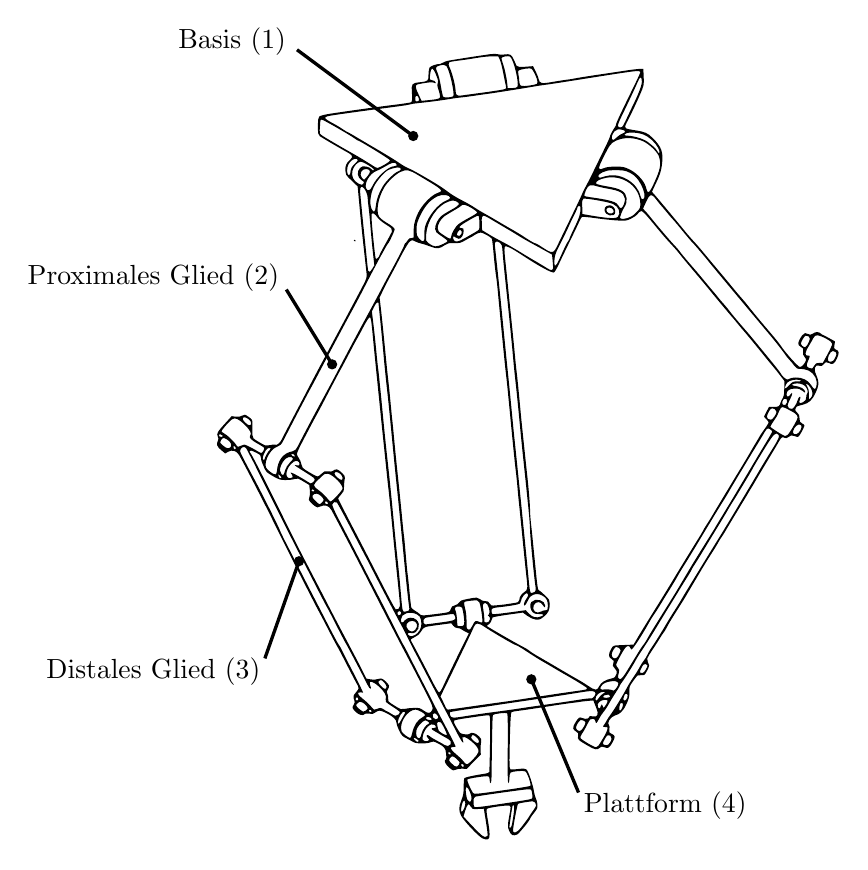     
% --------------------------------------------------
% filename: delta-denotation.tikz
% caption:  Grundlegende Struktur mit Notation des DELTA Roboters
% label:    fig:delta-denotation
% date:     14.5.202
% --------------------------------------------------    
    
\begin{tikzpicture}[y=0.80pt, x=0.80pt, yscale=-1.0, xscale=1.0, inner sep=0pt, outer sep=0pt]

    %%%%%%%%%%%%%%%%%%%%%%%%%%%%%%%%%%%%%%%%%%%%%%%%%%
    % DEFINE STYLES
    %%%%%%%%%%%%%%%%%%%%%%%%%%%%%%%%%%%%%%%%%%%%%%%%%%
    \tikzstyle{joint} = [circle, scale=0.1cm, fill=black, draw, thick]
    
    \node (base) at (1cm, 0) {Basis (1)};
    \node (prox) at (0, 3cm) {Proximales Glied (2)};
    \node (dist) at (0, 8cm) {Distales Glied (3)};
    \node (plat) at (6.5cm, 9.7cm) {Plattform (4)};
    
    \node [joint] (b) at (3.3cm, 1.2cm) {};
    \node [joint] (p) at (2.27cm, 4.1cm) {};
    \node [joint] (d) at (1.85cm, 6.6cm) {};
    \node [joint] (t) at (4.8cm, 8.1cm) {};
    
    \draw [very thick, shorten >= 5] (b) -- (base.east);
    \draw [very thick, shorten >= 5] (p) -- (prox.east);
    \draw [very thick, shorten >= 5] (d) -- (dist.east);
    \draw [very thick, shorten >= 5] (t) -- (plat.west);
    
    \path[fill=black,line width=0.800pt] (148.772,359.977) .. controls
      (147.164,359.381) and (140.204,352.055) .. (138.997,349.687) .. controls
      (137.862,347.463) and (137.898,345.66) .. (139.139,342.606) .. controls
      (139.944,340.625) and (140.153,339.401) .. (140.158,336.639) .. controls
      (140.161,334.728) and (140.298,332.968) .. (140.462,332.728) .. controls
      (140.727,332.34) and (144.864,331.446) .. (149.8,330.711) .. controls
      (150.763,330.568) and (151.619,330.241) .. (151.702,329.985) .. controls
      (151.786,329.729) and (151.944,323.904) .. (152.054,317.041) .. controls
      (152.207,307.414) and (152.139,304.519) .. (151.756,304.372) .. controls
      (151.483,304.267) and (150.082,304.355) .. (148.643,304.568) .. controls
      (147.203,304.78) and (143.838,305.267) .. (141.165,305.65) .. controls
      (138.491,306.033) and (136.089,306.513) .. (135.826,306.718) .. controls
      (135.474,306.992) and (135.734,307.754) .. (136.805,309.596) .. controls
      (137.607,310.974) and (138.456,312.229) .. (138.692,312.385) .. controls
      (139.554,312.954) and (142.253,313.2) .. (142.702,312.751) .. controls
      (143.619,311.835) and (145.454,312.259) .. (146.922,313.727) .. controls
      (148.118,314.923) and (148.298,315.328) .. (148.047,316.259) .. controls
      (147.883,316.868) and (147.778,318.423) .. (147.815,319.713) --
      (147.881,322.058) -- (144.703,325.293) -- (141.525,328.527) --
      (139.404,328.452) .. controls (138.234,328.41) and (137.073,328.587) ..
      (136.814,328.846) .. controls (135.995,329.665) and (135.067,329.363) ..
      (133.332,327.712) .. controls (131.695,326.155) and (131.197,324.78) ..
      (132.075,324.238) .. controls (132.348,324.07) and (132.408,323.138) ..
      (132.241,321.683) .. controls (131.946,319.119) and (131.432,318.496) ..
      (128.3,316.909) .. controls (126.672,316.084) and (126.222,316.006) ..
      (125.461,316.416) .. controls (123.941,317.236) and (118.681,317.259) ..
      (117.481,316.451) .. controls (116.917,316.071) and (115.73,315.428) ..
      (114.843,315.022) .. controls (113.956,314.617) and (112.908,313.993) ..
      (112.515,313.638) .. controls (111.567,312.779) and (109.772,308.815) ..
      (109.772,307.578) .. controls (109.772,306.264) and (108.361,304.929) ..
      (105.377,303.423) .. controls (102.459,301.95) and (101.735,301.894) ..
      (100.29,303.031) .. controls (99.404,303.727) and (98.88,303.835) ..
      (97.436,303.619) .. controls (96.353,303.456) and (95.565,303.518) ..
      (95.404,303.778) .. controls (94.825,304.716) and (92.796,304.212) ..
      (91.355,302.771) .. controls (89.761,301.177) and (89.649,300.725) ..
      (90.533,299.462) .. controls (90.995,298.803) and (91.044,298.334) ..
      (90.736,297.523) .. controls (90.12,295.902) and (90.224,295.439) ..
      (91.544,293.935) .. controls (92.789,292.518) and (93.031,291.697) ..
      (92.405,291.018) .. controls (92.21,290.806) and (90.095,286.805) ..
      (87.706,282.127) .. controls (85.317,277.448) and (83.219,273.438) ..
      (83.045,273.215) .. controls (82.87,272.992) and (81.133,269.711) ..
      (79.185,265.924) .. controls (77.237,262.137) and (75.139,258.127) ..
      (74.525,257.013) .. controls (73.244,254.692) and (63.11,234.789) ..
      (59.366,227.24) .. controls (57.985,224.456) and (55.321,219.078) ..
      (53.447,215.291) .. controls (48.708,205.714) and (39.785,188.458) ..
      (38.638,186.653) .. controls (37.44,184.767) and (35.516,184.261) ..
      (33.676,185.348) -- (32.46,186.066) -- (30.61,184.55) .. controls
      (28.697,182.983) and (28.314,181.843) .. (29.166,180.25) .. controls
      (29.447,179.726) and (29.427,179.168) .. (29.103,178.457) .. controls
      (28.468,177.063) and (28.809,176.444) .. (32.373,172.528) --
      (35.378,169.225) -- (37.117,169.463) .. controls (38.364,169.634) and
      (39.195,169.506) .. (40.061,169.01) .. controls (41.246,168.329) and
      (41.296,168.338) .. (43.013,169.55) .. controls (44.662,170.713) and
      (44.755,170.883) .. (44.67,172.581) .. controls (44.563,174.729) and
      (44.566,175.493) .. (44.687,177.593) .. controls (44.775,179.115) and
      (44.912,179.264) .. (47.807,180.983) .. controls (50.72,182.713) and
      (50.901,182.765) .. (52.54,182.334) .. controls (53.477,182.087) and
      (54.511,181.988) .. (54.837,182.113) .. controls (55.784,182.476) and
      (57.046,181.566) .. (57.855,179.937) .. controls (58.67,178.296) and
      (64.377,167.35) .. (66.456,163.443) .. controls (67.166,162.106) and
      (68.974,158.643) .. (70.473,155.747) .. controls (71.971,152.851) and
      (74.567,147.929) .. (76.24,144.81) .. controls (77.913,141.691) and
      (80.01,137.772) .. (80.898,136.101) .. controls (81.787,134.43) and
      (83.252,131.696) .. (84.153,130.025) .. controls (86.397,125.865) and
      (91.572,116.134) .. (94.271,110.996) .. controls (96.397,106.95) and
      (96.49,106.648) .. (96.259,104.515) .. controls (96.125,103.285) and
      (95.569,98.268) .. (95.023,93.367) .. controls (94.477,88.466) and
      (93.631,80.172) .. (93.144,74.937) -- (92.259,65.418) --
      (89.471,62.741) .. controls (86.798,60.175) and (86.684,59.987) ..
      (86.684,58.158) .. controls (86.684,55.939) and (87.161,54.888) ..
      (88.838,53.418) .. controls (90.389,52.059) and (90.136,51.438) ..
      (87.423,49.944) .. controls (83.54,47.804) and (75.967,43.346) ..
      (75.139,42.712) .. controls (74.43,42.169) and (74.329,41.615) ..
      (74.329,38.275) .. controls (74.329,35.417) and (74.482,34.31) ..
      (74.937,33.866) .. controls (75.277,33.533) and (77.417,32.986) ..
      (79.797,32.623) .. controls (88.184,31.343) and (101.598,29.482) ..
      (108.766,28.603) .. controls (112.78,28.111) and (116.284,27.573) ..
      (116.552,27.407) .. controls (116.906,27.189) and (116.971,26.066) ..
      (116.791,23.32) .. controls (116.501,18.907) and (116.557,18.834) ..
      (120.565,18.383) .. controls (124.07,17.989) and (124.236,17.84) ..
      (124.259,15.048) .. controls (124.27,13.726) and (124.472,12.284) ..
      (124.709,11.842) .. controls (125.118,11.076) and (127.797,10.127) ..
      (129.548,10.127) .. controls (129.979,10.127) and (130.546,9.868) ..
      (130.808,9.552) .. controls (131.071,9.236) and (132.506,8.774) ..
      (133.997,8.527) .. controls (140.586,7.432) and (143.6,6.966) ..
      (152.101,5.724) .. controls (153.565,5.51) and (154.931,5.519) ..
      (155.536,5.747) .. controls (156.088,5.956) and (157.399,6.008) ..
      (158.449,5.864) .. controls (161.167,5.49) and (161.774,5.816) ..
      (162.815,8.209) .. controls (163.322,9.375) and (163.875,10.602) ..
      (164.044,10.937) .. controls (164.361,11.562) and (165.194,11.621) ..
      (169.279,11.307) -- (171.469,11.139) -- (172.603,13.367) .. controls
      (173.227,14.592) and (173.858,16.192) .. (174.005,16.922) .. controls
      (174.422,18.999) and (175.175,19.157) .. (180.342,18.258) .. controls
      (182.855,17.82) and (185.732,17.367) .. (186.734,17.252) .. controls
      (187.737,17.136) and (189.56,16.843) .. (190.785,16.599) .. controls
      (192.01,16.356) and (196.658,15.618) .. (201.114,14.96) .. controls
      (205.57,14.302) and (211.22,13.457) .. (213.671,13.082) .. controls
      (216.121,12.707) and (218.842,12.39) .. (219.717,12.377) --
      (221.307,12.354) -- (221.465,16.063) .. controls (221.621,19.736) and
      (221.605,19.812) .. (219.717,24.164) .. controls (217.922,28.304) and
      (215.596,33.19) .. (213.842,36.511) .. controls (213.413,37.321) and
      (213.063,38.274) .. (213.063,38.63) .. controls (213.063,39.313) and
      (213.349,39.406) .. (217.519,40.08) .. controls (222.121,40.823) and
      (223.161,41.27) .. (225.407,43.473) .. controls (229.628,47.613) and
      (230.466,50.054) .. (229.677,55.907) .. controls (229.316,58.583) and
      (228.772,60.271) .. (227.215,63.546) .. controls (226.115,65.858) and
      (225.215,67.804) .. (225.215,67.871) .. controls (225.215,67.938) and
      (225.521,68.299) .. (225.895,68.673) .. controls (226.602,69.38) and
      (236.213,80.891) .. (239.906,85.454) .. controls (241.072,86.895) and
      (242.846,88.942) .. (243.848,90.004) .. controls (244.851,91.066) and
      (246.673,93.15) .. (247.899,94.635) .. controls (249.124,96.12) and
      (252.314,99.938) .. (254.987,103.12) .. controls (257.661,106.302) and
      (260.76,110.025) .. (261.873,111.393) .. controls (262.987,112.761) and
      (264.684,114.767) .. (265.644,115.849) .. controls (266.603,116.932) and
      (267.879,118.455) .. (268.479,119.235) .. controls (270.35,121.666) and
      (274.267,126.393) .. (278.427,131.24) .. controls (280.626,133.803) and
      (282.849,136.563) .. (283.368,137.375) .. controls (285.239,140.305) and
      (291.286,147.038) .. (292.046,147.038) .. controls (292.851,147.038) and
      (294.278,145.479) .. (294.705,144.135) .. controls (294.876,143.597) and
      (294.667,143.009) .. (294.087,142.392) .. controls (293.387,141.646) and
      (293.265,141.173) .. (293.481,140.026) .. controls (293.726,138.717) and
      (293.641,138.537) .. (292.495,137.944) .. controls (290.741,137.037) and
      (290.846,135.988) .. (293.016,132.759) .. controls (293.764,131.646) and
      (295.021,131.286) .. (295.494,132.051) .. controls (295.873,132.665) and
      (297.556,132.535) .. (298.127,131.848) .. controls (298.777,131.065) and
      (300.717,131.065) .. (301.367,131.848) .. controls (301.644,132.182) and
      (302.007,132.456) .. (302.173,132.456) .. controls (302.34,132.456) and
      (303.69,133.131) .. (305.174,133.956) -- (307.873,135.456) --
      (307.618,137.156) .. controls (307.395,138.646) and (307.469,138.89) ..
      (308.214,139.127) .. controls (309.764,139.619) and (309.905,140.613) ..
      (308.78,143.101) .. controls (307.621,145.663) and (306.687,146.216) ..
      (305.184,145.232) .. controls (304.116,144.532) and (303.529,144.694) ..
      (302.635,145.935) .. controls (302.201,146.538) and (301.784,146.649) ..
      (300.711,146.448) .. controls (299.522,146.225) and (299.281,146.324) ..
      (298.883,147.196) .. controls (298.502,148.032) and (298.611,148.666) ..
      (299.528,150.958) .. controls (300.814,154.17) and (300.75,155.108) ..
      (298.986,158.881) .. controls (297.523,162.01) and (296.093,163.331) ..
      (293.414,164.024) .. controls (292.33,164.305) and (291.211,164.604) ..
      (290.927,164.689) .. controls (290.643,164.774) and (290.247,165.257) ..
      (290.047,165.763) .. controls (289.75,166.513) and (289.883,166.852) ..
      (290.765,167.593) .. controls (291.625,168.315) and (291.848,168.855) ..
      (291.848,170.215) .. controls (291.848,171.682) and (292.008,172.005) ..
      (292.962,172.467) .. controls (293.575,172.763) and (294.076,173.184) ..
      (294.076,173.401) .. controls (294.076,174.214) and (291.615,178.633) ..
      (291.162,178.633) .. controls (290.903,178.633) and (290.106,178.421) ..
      (289.39,178.163) .. controls (288.255,177.752) and (287.952,177.802) ..
      (286.989,178.559) .. controls (286.159,179.212) and (285.706,179.328) ..
      (285.148,179.029) .. controls (283.944,178.385) and (283.784,178.509) ..
      (282.138,181.367) .. controls (281.271,182.871) and (279.018,186.653) ..
      (277.13,189.772) .. controls (275.241,192.891) and (273.121,196.446) ..
      (272.418,197.671) .. controls (271.715,198.896) and (270.69,200.628) ..
      (270.14,201.519) .. controls (269.59,202.41) and (268.932,203.504) ..
      (268.676,203.949) .. controls (268.421,204.395) and (266.239,208.02) ..
      (263.828,212.005) .. controls (261.416,215.99) and (259.011,220.0) ..
      (258.484,220.917) .. controls (257.956,221.833) and (257.136,223.128) ..
      (256.661,223.796) .. controls (256.186,224.463) and (255.456,225.648) ..
      (255.038,226.429) .. controls (254.62,227.209) and (253.695,228.759) ..
      (252.982,229.873) .. controls (249.244,235.713) and (249.255,235.695) ..
      (243.363,245.671) .. controls (241.39,249.013) and (239.603,252.02) ..
      (239.392,252.354) .. controls (239.182,252.689) and (238.048,254.487) ..
      (236.872,256.351) .. controls (233.337,261.957) and (232.949,262.601) ..
      (231.843,264.709) .. controls (231.258,265.823) and (230.651,266.825) ..
      (230.495,266.937) .. controls (230.338,267.048) and (229.587,268.168) ..
      (228.826,269.426) .. controls (228.065,270.685) and (226.555,273.048) ..
      (225.47,274.679) .. controls (222.699,278.844) and (222.512,279.33) ..
      (223.328,280.233) .. controls (224.256,281.258) and (224.176,282.005) ..
      (222.886,284.377) .. controls (221.803,286.369) and (221.731,286.419) ..
      (220.275,286.198) .. controls (218.809,285.977) and (218.736,286.03) ..
      (216.832,288.701) .. controls (214.981,291.297) and (214.89,291.549) ..
      (214.969,293.867) .. controls (215.038,295.906) and (214.821,296.799) ..
      (213.635,299.342) .. controls (212.189,302.442) and (210.747,303.853) ..
      (208.432,304.434) .. controls (206.455,304.931) and (204.568,308.117) ..
      (205.801,308.878) .. controls (206.063,309.04) and (206.133,309.747) ..
      (205.978,310.665) .. controls (205.74,312.071) and (205.812,312.222) ..
      (206.933,312.686) .. controls (208.692,313.415) and (208.769,314.15) ..
      (207.349,316.632) .. controls (205.889,319.185) and (205.405,319.471) ..
      (203.729,318.777) .. controls (202.716,318.358) and (202.393,318.374) ..
      (201.812,318.872) .. controls (200.361,320.118) and (199.705,320.026) ..
      (196.33,318.107) .. controls (191.762,315.51) and (191.531,315.282) ..
      (191.836,313.66) .. controls (192.06,312.463) and (191.95,312.238) ..
      (190.831,311.601) .. controls (189.343,310.754) and (189.253,309.89) ..
      (190.447,307.896) .. controls (192.121,305.097) and (192.321,304.966) ..
      (193.909,305.63) .. controls (195.35,306.232) and (196.861,305.891) ..
      (196.861,304.963) .. controls (196.861,304.691) and (197.438,304.634) ..
      (198.451,304.805) .. controls (199.811,305.035) and (200.107,304.949) ..
      (200.502,304.21) .. controls (200.88,303.504) and (200.759,302.821) ..
      (199.841,300.482) -- (198.718,297.618) -- (196.068,297.858) .. controls
      (194.61,297.99) and (193.047,298.177) .. (192.593,298.275) .. controls
      (192.14,298.372) and (190.682,298.57) .. (189.353,298.715) .. controls
      (188.024,298.859) and (184.02,299.432) .. (180.456,299.986) .. controls
      (171.491,301.382) and (166.635,302.101) .. (164.234,302.39) .. controls
      (163.109,302.525) and (161.988,302.76) .. (161.742,302.913) .. controls
      (161.442,303.099) and (161.198,307.352) .. (161.0,315.841) .. controls
      (160.747,326.707) and (160.788,328.523) .. (161.293,328.717) .. controls
      (161.616,328.841) and (163.194,328.785) .. (164.8,328.593) .. controls
      (167.04,328.326) and (167.901,328.371) .. (168.495,328.787) .. controls
      (169.303,329.353) and (171.456,335.712) .. (171.966,339.038) .. controls
      (172.12,340.04) and (172.439,341.225) .. (172.675,341.671) .. controls
      (173.411,343.062) and (173.728,345.654) .. (173.267,346.526) .. controls
      (173.03,346.974) and (172.226,348.089) .. (171.481,349.004) .. controls
      (170.736,349.918) and (170.127,350.846) .. (170.127,351.067) .. controls
      (170.127,351.686) and (164.982,357.943) .. (164.238,358.228) .. controls
      (162.453,358.913) and (161.591,358.517) .. (160.756,356.629) .. controls
      (159.898,354.691) and (159.926,354.106) .. (161.205,347.23) .. controls
      (161.467,345.817) and (161.405,345.436) .. (160.865,345.165) .. controls
      (160.068,344.765) and (151.259,345.996) .. (150.665,346.591) .. controls
      (150.383,346.873) and (150.451,348.15) .. (150.877,350.594) .. controls
      (152.528,360.064) and (152.258,361.269) .. (148.772,359.977) --
      cycle(150.884,358.889) .. controls (151.119,358.509) and
      (150.885,356.575) .. (149.755,349.57) -- (149.265,346.532) --
      (146.633,346.658) .. controls (144.036,346.784) and (143.99,346.767) ..
      (143.272,345.477) .. controls (142.654,344.369) and (142.463,344.257) ..
      (142.017,344.743) .. controls (141.727,345.058) and (141.167,346.38) ..
      (140.772,347.68) -- (140.055,350.044) -- (141.617,351.731) .. controls
      (146.843,357.374) and (148.902,359.291) .. (149.738,359.291) .. controls
      (150.232,359.291) and (150.748,359.11) .. (150.884,358.889) --
      cycle(166.736,354.191) .. controls (168.044,352.5) and
      (169.393,350.632) .. (169.733,350.039) .. controls (170.073,349.447) and
      (170.939,348.16) .. (171.657,347.18) .. controls (173.106,345.2) and
      (173.201,344.785) .. (172.437,343.74) .. controls (171.953,343.079) and
      (171.638,343.062) .. (168.487,343.524) .. controls (166.604,343.8) and
      (164.905,344.164) .. (164.712,344.334) .. controls (164.355,344.647) and
      (162.46,354.68) .. (162.441,356.354) .. controls (162.433,357.047) and
      (162.662,357.266) .. (163.394,357.266) .. controls (164.115,357.266) and
      (164.956,356.493) .. (166.736,354.191) -- cycle(161.801,354.329) ..
      controls (162.688,350.197) and (163.246,345.362) .. (162.877,344.993) ..
      controls (162.587,344.704) and (162.392,344.752) .. (162.246,345.147) ..
      controls (162.054,345.671) and (160.81,354.123) .. (160.81,354.906) ..
      controls (160.81,355.649) and (161.618,355.178) .. (161.801,354.329) --
      cycle(140.397,346.305) .. controls (141.016,344.592) and
      (141.089,343.215) .. (140.577,342.899) .. controls (140.024,342.557) and
      (139.372,343.973) .. (139.071,346.165) .. controls (138.868,347.646) and
      (138.929,348.019) .. (139.353,347.878) .. controls (139.65,347.779) and
      (140.12,347.071) .. (140.397,346.305) -- cycle(154.734,344.697) ..
      controls (167.65,342.798) and (170.692,342.28) .. (171.056,341.916) ..
      controls (171.294,341.678) and (171.302,340.786) .. (171.077,339.576) ..
      controls (170.719,337.652) and (170.691,337.622) .. (169.306,337.733) ..
      controls (165.865,338.008) and (146.339,340.763) .. (145.519,341.089) ..
      controls (144.749,341.395) and (144.608,341.755) .. (144.608,343.418) ..
      controls (144.608,344.499) and (144.74,345.517) .. (144.903,345.679) ..
      controls (145.237,346.013) and (146.93,345.844) .. (154.734,344.697) --
      cycle(143.708,341.842) .. controls (143.823,340.434) and
      (142.302,336.987) .. (141.439,336.699) .. controls (140.689,336.449) and
      (141.209,341.838) .. (142.023,342.736) .. controls (142.987,343.802) and
      (143.574,343.491) .. (143.708,341.842) -- cycle(158.175,338.198) ..
      controls (164.637,337.29) and (170.085,336.391) .. (170.282,336.199) ..
      controls (170.821,335.675) and (168.88,330.138) .. (167.989,329.662) ..
      controls (167.108,329.19) and (162.078,329.615) .. (161.316,330.225) ..
      controls (161.024,330.459) and (160.81,331.553) .. (160.81,332.809) ..
      controls (160.81,334.129) and (160.634,334.987) .. (160.363,334.987) ..
      controls (160.041,334.987) and (159.956,330.598) .. (160.059,319.413) ..
      controls (160.153,309.179) and (160.061,303.696) .. (159.79,303.425) ..
      controls (159.351,302.986) and (154.003,303.609) .. (153.41,304.168) ..
      controls (153.144,304.418) and (153.009,309.994) .. (152.751,331.443) ..
      controls (152.727,333.507) and (152.54,334.987) .. (152.304,334.987) ..
      controls (152.081,334.987) and (151.899,334.344) .. (151.899,333.557) ..
      controls (151.899,332.703) and (151.67,332.039) .. (151.331,331.909) ..
      controls (150.449,331.57) and (142.1,332.836) .. (141.779,333.357) ..
      controls (141.54,333.743) and (143.149,337.521) .. (144.328,339.342) ..
      controls (144.792,340.059) and (145.123,340.031) .. (158.175,338.198) --
      cycle(138.023,326.588) .. controls (138.585,325.739) and
      (138.533,325.591) .. (137.2,324.259) .. controls (135.549,322.607) and
      (134.773,322.484) .. (133.897,323.735) .. controls (133.299,324.588) and
      (133.345,324.712) .. (134.785,326.158) .. controls (136.467,327.846) and
      (137.13,327.934) .. (138.023,326.588) -- cycle(140.326,327.337) ..
      controls (140.591,326.909) and (139.43,325.853) .. (139.079,326.203) ..
      controls (138.742,326.541) and (139.23,327.696) .. (139.71,327.696) ..
      controls (139.927,327.696) and (140.204,327.535) .. (140.326,327.337) --
      cycle(144.452,324.152) .. controls (147.136,321.274) and
      (147.419,320.4) .. (146.226,318.675) .. controls (145.192,317.179) and
      (141.994,314.574) .. (140.692,314.166) .. controls (139.642,313.837) and
      (139.078,314.536) .. (139.745,315.34) .. controls (140.006,315.654) and
      (140.153,316.238) .. (140.072,316.639) .. controls (139.924,317.372) and
      (138.385,314.82) .. (135.499,309.054) .. controls (134.771,307.601) and
      (132.394,303.044) .. (130.216,298.927) .. controls (128.039,294.811) and
      (124.662,288.344) .. (122.712,284.557) .. controls (120.762,280.77) and
      (118.669,276.76) .. (118.061,275.646) .. controls (117.452,274.532) and
      (116.066,271.798) .. (114.98,269.57) .. controls (113.894,267.342) and
      (112.705,264.972) .. (112.337,264.304) .. controls (110.083,260.208) and
      (102.559,245.784) .. (98.392,237.57) .. controls (97.262,235.342) and
      (96.175,233.246) .. (95.978,232.911) .. controls (95.78,232.577) and
      (92.871,226.988) .. (89.512,220.49) .. controls (86.154,213.993) and
      (83.164,208.476) .. (82.868,208.23) .. controls (82.178,207.657) and
      (81.111,208.066) .. (80.808,209.02) .. controls (80.656,209.497) and
      (81.845,212.204) .. (84.126,216.578) .. controls (87.915,223.844) and
      (90.084,228.042) .. (95.642,238.871) .. controls (97.561,242.611) and
      (100.226,247.767) .. (101.564,250.329) .. controls (102.902,252.891) and
      (105.966,258.906) .. (108.373,263.696) .. controls (110.78,268.486) and
      (112.855,272.496) .. (112.984,272.608) .. controls (113.112,272.719) and
      (114.456,275.271) .. (115.971,278.279) .. controls (117.485,281.286) and
      (119.954,286.116) .. (121.457,289.013) .. controls (122.96,291.909) and
      (124.875,295.646) .. (125.712,297.316) .. controls (127.55,300.985) and
      (127.926,301.712) .. (130.536,306.633) .. controls (133.74,312.675) and
      (136.505,318.151) .. (136.506,318.456) .. controls (136.506,318.609) and
      (136.005,318.7) .. (135.392,318.659) .. controls (133.568,318.534) and
      (134.045,319.673) .. (136.768,321.938) .. controls (138.138,323.078) and
      (139.654,324.566) .. (140.138,325.246) .. controls (140.621,325.925) and
      (141.301,326.481) .. (141.649,326.481) .. controls (141.996,326.481) and
      (143.257,325.433) .. (144.452,324.152) -- cycle(134.192,321.17) ..
      controls (133.509,320.486) and (132.696,321.136) .. (133.31,321.876) ..
      controls (133.649,322.284) and (133.928,322.335) .. (134.221,322.043) ..
      controls (134.514,321.75) and (134.505,321.482) .. (134.192,321.17) --
      cycle(200.983,318.076) .. controls (201.314,317.686) and
      (202.454,315.861) .. (203.517,314.02) .. controls (205.477,310.627) and
      (205.7,309.18) .. (204.188,309.659) .. controls (203.344,309.927) and
      (202.66,309.282) .. (203.341,308.861) .. controls (203.571,308.719) and
      (204.104,307.932) .. (204.526,307.112) .. controls (204.948,306.291) and
      (205.902,304.805) .. (206.647,303.81) .. controls (208.199,301.734) and
      (212.035,295.423) .. (213.918,291.848) .. controls (214.622,290.511) and
      (215.971,288.324) .. (216.917,286.987) .. controls (217.862,285.651) and
      (219.047,283.737) .. (219.55,282.734) .. controls (220.054,281.732) and
      (220.891,280.402) .. (221.411,279.779) .. controls (221.932,279.157) and
      (222.726,277.881) .. (223.176,276.944) .. controls (223.626,276.007) and
      (224.315,274.774) .. (224.706,274.203) .. controls (226.894,271.013) and
      (228.749,268.047) .. (232.035,262.481) .. controls (233.021,260.81) and
      (234.601,258.258) .. (235.545,256.81) .. controls (236.489,255.362) and
      (237.695,253.412) .. (238.226,252.478) .. controls (239.637,249.99) and
      (248.308,235.758) .. (254.464,225.823) .. controls (257.493,220.936) and
      (260.198,216.47) .. (264.304,209.581) .. controls (265.418,207.711) and
      (267.757,203.791) .. (269.501,200.868) .. controls (271.246,197.945) and
      (272.999,194.982) .. (273.397,194.283) .. controls (274.212,192.855) and
      (278.14,186.374) .. (280.06,183.291) .. controls (282.472,179.418) and
      (282.909,178.32) .. (282.322,177.611) .. controls (281.091,176.129) and
      (280.218,177.043) .. (275.545,184.709) .. controls (273.033,188.83) and
      (270.856,192.476) .. (270.709,192.81) .. controls (270.479,193.328) and
      (269.571,194.886) .. (267.046,199.089) .. controls (266.778,199.534) and
      (265.631,201.448) .. (264.497,203.342) .. controls (263.363,205.235) and
      (261.905,207.605) .. (261.258,208.608) .. controls (260.611,209.61) and
      (259.736,211.068) .. (259.313,211.848) .. controls (258.891,212.628) and
      (257.149,215.544) .. (255.441,218.329) .. controls (253.733,221.114) and
      (250.796,225.944) .. (248.915,229.063) .. controls (247.033,232.182) and
      (244.941,235.558) .. (244.266,236.565) .. controls (243.591,237.572) and
      (243.038,238.515) .. (243.038,238.66) .. controls (243.038,238.805) and
      (242.138,240.351) .. (241.038,242.095) .. controls (239.938,243.839) and
      (238.322,246.451) .. (237.447,247.899) .. controls (236.572,249.347) and
      (234.56,252.628) .. (232.976,255.19) .. controls (231.392,257.752) and
      (229.163,261.397) .. (228.023,263.291) .. controls (225.169,268.032) and
      (222.918,271.603) .. (220.714,274.887) .. controls (219.687,276.418) and
      (218.455,278.4) .. (217.977,279.291) .. controls (216.64,281.783) and
      (212.978,287.635) .. (211.741,289.257) .. controls (211.131,290.056) and
      (210.633,290.85) .. (210.633,291.022) .. controls (210.633,291.193) and
      (209.835,292.543) .. (208.859,294.022) .. controls (207.883,295.5) and
      (206.483,297.803) .. (205.746,299.139) .. controls (205.01,300.476) and
      (203.882,302.182) .. (203.24,302.931) .. controls (202.598,303.68) and
      (201.684,305.092) .. (201.209,306.07) .. controls (200.245,308.054) and
      (199.815,308.289) .. (199.623,306.937) .. controls (199.531,306.288) and
      (199.177,305.989) .. (198.398,305.899) .. controls (197.406,305.784) and
      (197.169,306.041) .. (195.908,308.593) .. controls (195.141,310.144) and
      (194.113,311.956) .. (193.623,312.619) .. controls (193.133,313.282) and
      (192.795,314.141) .. (192.872,314.529) .. controls (193.002,315.181) and
      (198.925,318.737) .. (199.937,318.77) .. controls (200.181,318.778) and
      (200.652,318.466) .. (200.983,318.076) -- cycle(134.235,317.468) ..
      controls (134.814,316.544) and (134.219,315.55) .. (132.587,314.714) ..
      controls (131.912,314.368) and (130.468,313.544) .. (129.377,312.883) ..
      controls (128.285,312.221) and (127.039,311.488) .. (126.606,311.254) ..
      controls (125.408,310.604) and (125.383,309.95) .. (126.566,310.176) ..
      controls (127.746,310.402) and (127.997,309.497) .. (126.988,308.659) ..
      controls (125.41,307.35) and (122.219,310.456) .. (121.688,313.817) ..
      controls (121.443,315.371) and (121.508,315.567) .. (122.379,315.896) ..
      controls (122.966,316.117) and (123.634,316.106) .. (124.089,315.867) ..
      controls (124.802,315.492) and (124.797,315.433) .. (123.957,314.54) ..
      controls (122.814,313.323) and (123.647,312.697) .. (124.891,313.838) ..
      controls (125.376,314.282) and (126.866,315.198) .. (128.202,315.873) ..
      controls (129.539,316.547) and (130.997,317.385) .. (131.443,317.735) ..
      controls (132.445,318.522) and (133.647,318.407) .. (134.235,317.468) --
      cycle(206.15,316.798) .. controls (207.137,315.412) and
      (207.222,314.218) .. (206.385,313.523) .. controls (205.499,312.788) and
      (204.879,313.209) .. (203.747,315.313) .. controls (202.874,316.935) and
      (202.818,317.247) .. (203.342,317.578) .. controls (204.408,318.252) and
      (205.289,318.007) .. (206.15,316.798) -- cycle(147.038,316.001) ..
      controls (147.038,314.994) and (144.801,312.953) .. (144.024,313.251) ..
      controls (142.968,313.656) and (143.341,314.875) .. (144.878,316.041) ..
      controls (146.406,317.2) and (147.038,317.189) .. (147.038,316.001) --
      cycle(119.899,315.996) .. controls (119.899,315.514) and
      (117.864,314.204) .. (117.571,314.497) .. controls (117.239,314.829) and
      (118.703,316.355) .. (119.354,316.355) .. controls (119.654,316.355) and
      (119.899,316.193) .. (119.899,315.996) -- cycle(116.88,312.474) ..
      controls (117.675,308.779) and (119.293,306.35) .. (121.823,305.048) ..
      controls (122.324,304.79) and (122.734,304.406) .. (122.734,304.194) ..
      controls (122.734,303.551) and (119.582,301.772) .. (118.443,301.772) ..
      controls (114.72,301.772) and (110.732,308.03) .. (112.152,311.643) ..
      controls (112.49,312.505) and (115.438,314.715) .. (116.048,314.565) ..
      controls (116.27,314.511) and (116.644,313.57) .. (116.88,312.474) --
      cycle(121.114,312.709) .. controls (121.581,310.764) and
      (123.076,308.656) .. (124.354,308.143) .. controls (124.864,307.939) and
      (124.835,307.797) .. (124.176,307.266) .. controls (123.743,306.918) and
      (123.096,306.633) .. (122.736,306.633) .. controls (122.02,306.633) and
      (119.856,308.748) .. (119.137,310.151) .. controls (118.539,311.317) and
      (118.558,313.637) .. (119.17,314.248) .. controls (120.085,315.164) and
      (120.628,314.733) .. (121.114,312.709) -- cycle(131.448,310.288) ..
      controls (129.912,307.24) and (129.607,306.913) .. (128.635,307.286) ..
      controls (128.125,307.482) and (128.04,307.862) .. (128.246,309.009) ..
      controls (128.392,309.819) and (128.676,310.799) .. (128.876,311.187) ..
      controls (129.279,311.968) and (132.081,313.546) .. (132.552,313.257) ..
      controls (132.716,313.156) and (132.219,311.82) .. (131.448,310.288) --
      cycle(194.311,309.668) .. controls (195.489,307.588) and
      (195.471,307.273) .. (194.135,306.665) .. controls (193.124,306.204) and
      (192.954,306.257) .. (192.135,307.284) .. controls (190.825,308.927) and
      (190.567,310.333) .. (191.457,310.983) .. controls (192.561,311.791) and
      (193.302,311.449) .. (194.311,309.668) -- cycle(111.997,306.329) ..
      controls (112.559,305.271) and (113.24,304.095) .. (113.508,303.716) ..
      controls (114.126,302.844) and (113.598,302.271) .. (112.7,302.837) ..
      controls (111.259,303.746) and (109.649,308.253) .. (110.765,308.253) ..
      controls (110.88,308.253) and (111.434,307.388) .. (111.997,306.329) --
      cycle(125.701,306.367) .. controls (126.162,305.906) and
      (125.108,305.013) .. (124.102,305.013) .. controls (122.867,305.013) and
      (122.824,306.111) .. (124.051,306.347) .. controls (124.552,306.444) and
      (125.068,306.548) .. (125.198,306.578) .. controls (125.328,306.608) and
      (125.555,306.513) .. (125.701,306.367) -- cycle(128.669,305.606) ..
      controls (128.942,304.895) and (127.749,303.393) .. (126.912,303.393) ..
      controls (126.115,303.393) and (125.836,304.403) .. (126.363,305.386) ..
      controls (126.889,306.37) and (128.324,306.506) .. (128.669,305.606) --
      cycle(141.509,304.64) .. controls (144.216,304.212) and
      (148.709,303.558) .. (151.494,303.187) .. controls (159.581,302.111) and
      (161.5,301.841) .. (167.291,300.968) .. controls (170.299,300.515) and
      (176.041,299.686) .. (180.051,299.127) .. controls (184.061,298.567) and
      (189.584,297.744) .. (192.325,297.297) .. controls (195.066,296.851) and
      (197.475,296.588) .. (197.678,296.713) .. controls (198.22,297.048) and
      (199.696,295.421) .. (199.696,294.489) .. controls (199.696,293.28) and
      (198.247,293.123) .. (193.767,293.846) .. controls (184.926,295.273) and
      (179.14,296.157) .. (168.506,297.707) .. controls (162.38,298.599) and
      (155.544,299.613) .. (153.316,299.96) .. controls (151.089,300.306) and
      (145.894,301.054) .. (141.772,301.621) .. controls (137.651,302.188) and
      (134.135,302.789) .. (133.96,302.957) .. controls (133.784,303.124) and
      (133.825,303.746) .. (134.051,304.339) .. controls (134.554,305.662) and
      (134.943,305.678) .. (141.509,304.64) -- cycle(110.829,303.899) ..
      controls (111.124,303.509) and (111.372,303.055) .. (111.379,302.889) ..
      controls (111.386,302.723) and (109.845,301.589) .. (107.955,300.37) ..
      controls (104.663,298.246) and (104.534,298.107) .. (104.92,297.093) ..
      controls (105.501,295.564) and (104.467,293.657) .. (101.739,291.226) ..
      controls (99.241,288.999) and (97.368,288.486) .. (97.724,290.127) ..
      controls (97.832,290.628) and (98.055,291.357) .. (98.219,291.747) ..
      controls (98.395,292.166) and (98.34,292.456) .. (98.084,292.456) ..
      controls (97.846,292.456) and (97.224,291.59) .. (96.701,290.532) ..
      controls (94.733,286.551) and (87.721,273.159) .. (86.891,271.798) ..
      controls (86.415,271.018) and (84.418,267.19) .. (82.453,263.291) ..
      controls (80.487,259.393) and (78.741,256.021) .. (78.572,255.798) ..
      controls (78.404,255.575) and (76.493,251.929) .. (74.326,247.696) ..
      controls (72.159,243.464) and (68.375,236.081) .. (65.916,231.292) ..
      controls (63.457,226.502) and (60.411,220.486) .. (59.146,217.924) ..
      controls (57.881,215.362) and (54.97,209.529) .. (52.676,204.962) ..
      controls (50.383,200.395) and (47.515,194.654) .. (46.304,192.203) ..
      controls (45.093,189.752) and (43.928,187.474) .. (43.717,187.14) ..
      controls (43.505,186.805) and (42.976,185.757) .. (42.541,184.81) ..
      controls (41.659,182.889) and (40.678,182.59) .. (39.508,183.884) ..
      controls (38.813,184.651) and (38.854,184.806) .. (40.718,188.441) ..
      controls (41.779,190.51) and (43.144,193.114) .. (43.751,194.228) ..
      controls (47.589,201.271) and (55.943,217.81) .. (57.07,220.598) ..
      controls (57.512,221.69) and (58.63,224.041) .. (59.556,225.823) ..
      controls (60.483,227.605) and (63.147,232.8) .. (65.477,237.367) ..
      controls (67.807,241.935) and (70.8,247.767) .. (72.129,250.329) ..
      controls (73.457,252.892) and (76.558,258.903) .. (79.019,263.688) ..
      controls (81.48,268.474) and (83.645,272.484) .. (83.829,272.6) ..
      controls (84.013,272.716) and (85.007,274.542) .. (86.038,276.659) ..
      controls (87.068,278.775) and (88.921,282.421) .. (90.156,284.76) ..
      controls (91.39,287.099) and (92.928,290.158) .. (93.573,291.557) --
      (94.745,294.101) -- (93.665,293.987) .. controls (91.753,293.786) and
      (92.132,295.026) .. (94.54,296.844) .. controls (95.761,297.766) and
      (97.439,299.333) .. (98.269,300.326) .. controls (99.673,302.005) and
      (99.836,302.09) .. (100.612,301.546) .. controls (101.765,300.739) and
      (102.996,300.816) .. (104.212,301.772) .. controls (104.778,302.218) and
      (105.4,302.583) .. (105.594,302.583) .. controls (105.788,302.583) and
      (106.58,303.029) .. (107.353,303.575) .. controls (109.032,304.761) and
      (110.099,304.86) .. (110.829,303.899) -- cycle(125.933,301.99) ..
      controls (126.493,300.819) and (126.383,300.547) .. (121.525,291.053) ..
      controls (118.784,285.698) and (115.136,278.674) .. (113.419,275.443) ..
      controls (111.701,272.213) and (107.323,263.737) .. (103.69,256.608) ..
      controls (92.653,234.951) and (86.701,223.444) .. (80.444,211.669) ..
      controls (79.364,209.637) and (77.494,209.014) .. (75.429,209.999) ..
      controls (74.153,210.608) and (74.003,210.6) .. (72.984,209.87) ..
      controls (72.387,209.442) and (71.459,208.62) .. (70.921,208.044) ..
      controls (70.059,207.121) and (70.001,206.868) .. (70.429,205.928) ..
      controls (70.738,205.25) and (70.821,204.03) .. (70.656,202.578) --
      (70.398,200.295) -- (67.768,198.713) .. controls (65.344,197.255) and
      (65.036,197.168) .. (63.831,197.604) .. controls (63.113,197.864) and
      (61.299,198.076) .. (59.8,198.076) .. controls (57.305,198.076) and
      (56.807,197.921) .. (53.879,196.232) .. controls (51.231,194.705) and
      (50.6,194.141) .. (50.208,192.952) .. controls (49.947,192.163) and
      (49.482,191.033) .. (49.173,190.442) .. controls (48.865,189.851) and
      (48.611,188.801) .. (48.61,188.108) .. controls (48.608,187.006) and
      (48.352,186.717) .. (46.545,185.779) .. controls (44.463,184.699) and
      (43.342,184.438) .. (43.342,185.033) .. controls (43.342,185.212) and
      (43.532,185.547) .. (43.764,185.779) .. controls (44.442,186.458) and
      (49.712,196.801) .. (61.07,219.747) .. controls (63.496,224.648) and
      (66.672,230.937) .. (68.129,233.722) .. controls (69.586,236.507) and
      (72.475,242.066) .. (74.55,246.076) .. controls (76.624,250.086) and
      (79.311,255.281) .. (80.521,257.621) .. controls (82.593,261.626) and
      (84.385,265.033) .. (90.004,275.646) .. controls (91.301,278.096) and
      (93.234,281.83) .. (94.301,283.943) -- (96.239,287.785) --
      (98.246,288.125) .. controls (99.554,288.346) and (100.498,288.313) ..
      (100.957,288.03) .. controls (102.22,287.249) and (103.433,287.569) ..
      (104.996,289.095) .. controls (106.713,290.773) and (106.824,291.229) ..
      (105.865,292.691) .. controls (105.306,293.545) and (105.282,293.862) ..
      (105.715,294.671) .. controls (105.998,295.201) and (106.123,296.06) ..
      (105.993,296.58) .. controls (105.675,297.847) and (105.878,298.074) ..
      (109.135,300.093) .. controls (111.769,301.726) and (112.041,301.809) ..
      (113.59,301.44) .. controls (114.498,301.224) and (116.393,301.022) ..
      (117.802,300.991) .. controls (120.069,300.942) and (120.557,301.079) ..
      (122.054,302.179) .. controls (124.073,303.664) and (125.159,303.611) ..
      (125.933,301.99) -- cycle(96.797,301.252) .. controls (96.827,300.504)
      and (95.463,298.981) .. (94.35,298.519) .. controls (93.313,298.09)
      and (93.032,298.121) .. (92.344,298.744) .. controls (91.201,299.778)
      and (91.333,300.221) .. (93.214,301.667) .. controls (94.83,302.909)
      and (94.915,302.928) .. (95.834,302.26) .. controls (96.357,301.881)
      and (96.79,301.427) .. (96.797,301.252) -- cycle(98.635,302.58) ..
      controls (98.773,302.355) and (98.594,302.059) .. (98.236,301.922) ..
      controls (97.46,301.625) and (97.028,301.952) .. (97.401,302.556) ..
      controls (97.737,303.1) and (98.306,303.111) .. (98.635,302.58) --
      cycle(211.86,300.722) .. controls (212.212,299.658) and
      (212.22,299.147) .. (211.892,298.818) .. controls (211.271,298.198) and
      (210.788,298.819) .. (210.461,300.658) .. controls (210.097,302.708) and
      (211.189,302.758) .. (211.86,300.722) -- cycle(143.673,300.326) ..
      controls (149.2,299.53) and (155.544,298.631) .. (157.772,298.329) ..
      controls (160.0,298.026) and (163.737,297.481) .. (166.076,297.118) ..
      controls (177.472,295.347) and (185.048,294.212) .. (190.582,293.448) ..
      controls (196.038,292.695) and (196.286,292.62) .. (195.687,291.898) ..
      controls (195.292,291.421) and (189.9,288.125) .. (185.478,285.656) ..
      controls (184.676,285.208) and (182.671,284.034) .. (181.022,283.049) ..
      controls (179.374,282.063) and (177.114,280.743) .. (176.0,280.115) ..
      controls (174.119,279.056) and (172.25,277.877) .. (166.439,274.088) ..
      controls (165.191,273.274) and (163.935,272.608) .. (163.65,272.608) ..
      controls (163.095,272.608) and (153.142,266.786) .. (149.529,264.348) ..
      controls (146.658,262.411) and (145.564,262.424) .. (144.76,264.405) ..
      controls (144.42,265.24) and (142.91,268.476) .. (141.403,271.595) ..
      controls (139.895,274.714) and (137.877,278.906) .. (136.918,280.911) ..
      controls (135.96,282.916) and (133.936,287.091) .. (132.422,290.187) --
      (129.668,295.818) -- (130.677,297.808) .. controls (131.231,298.902) and
      (131.854,300.242) .. (132.06,300.785) .. controls (132.267,301.328) and
      (132.703,301.772) .. (133.03,301.772) .. controls (133.357,301.772) and
      (138.146,301.121) .. (143.673,300.326) -- cycle(202.054,300.221) ..
      controls (202.216,299.116) and (202.937,299.06) .. (202.937,300.152) ..
      controls (202.937,300.598) and (203.073,300.96) .. (203.24,300.957) ..
      controls (203.748,300.949) and (205.412,298.122) .. (205.155,297.706) ..
      controls (204.716,296.995) and (202.593,297.303) .. (201.51,298.234) ..
      controls (200.646,298.978) and (200.497,299.365) .. (200.726,300.277) ..
      controls (201.049,301.564) and (201.861,301.53) .. (202.054,300.221) --
      cycle(92.579,297.281) .. controls (92.996,296.606) and (92.057,295.831)
      .. (91.499,296.39) .. controls (91.031,296.857) and (91.324,297.721) ..
      (91.949,297.721) .. controls (92.146,297.721) and (92.429,297.523) ..
      (92.579,297.281) -- cycle(201.274,296.373) .. controls (201.732,295.632)
      and (202.612,294.774) .. (203.231,294.467) -- (204.354,293.909) --
      (203.194,293.759) .. controls (201.772,293.574) and (199.696,295.369) ..
      (199.696,296.785) .. controls (199.696,298.106) and (200.3,297.948) ..
      (201.274,296.373) -- cycle(214.045,296.399) .. controls
      (214.583,294.871) and (213.696,293.896) .. (212.833,295.065) .. controls
      (212.514,295.497) and (212.253,296.285) .. (212.253,296.816) .. controls
      (212.253,298.155) and (213.532,297.857) .. (214.045,296.399) --
      cycle(206.38,295.696) .. controls (206.38,294.93) and
      (204.865,294.693) .. (203.756,295.286) .. controls (202.54,295.937) and
      (203.174,296.571) .. (204.898,296.427) .. controls (205.89,296.345) and
      (206.38,296.103) .. (206.38,295.696) -- cycle(130.541,291.949) ..
      controls (132.742,287.17) and (137.663,276.957) .. (140.017,272.282) --
      (142.526,267.299) -- (141.44,266.83) .. controls (140.843,266.572) and
      (139.92,266.035) .. (139.388,265.636) .. controls (138.857,265.238) and
      (137.915,264.911) .. (137.296,264.911) .. controls (136.541,264.911) and
      (135.908,264.554) .. (135.38,263.829) -- (134.592,262.747) --
      (129.372,263.445) .. controls (121.819,264.457) and (122.239,264.31) ..
      (120.997,266.366) .. controls (120.2,267.685) and (119.377,268.428) ..
      (118.071,269.006) .. controls (117.071,269.448) and (116.253,269.978) ..
      (116.253,270.184) .. controls (116.253,270.389) and (116.653,271.247) ..
      (117.141,272.089) .. controls (118.181,273.882) and (122.961,283.005) ..
      (126.274,289.519) .. controls (127.549,292.025) and (128.81,294.076) ..
      (129.076,294.076) .. controls (129.343,294.076) and (130.002,293.119) ..
      (130.541,291.949) -- cycle(208.695,292.557) .. controls
      (209.035,292.167) and (209.542,291.407) .. (209.822,290.868) .. controls
      (210.562,289.44) and (209.422,288.674) .. (206.968,288.95) .. controls
      (204.594,289.217) and (203.106,289.909) .. (202.318,291.112) .. controls
      (201.426,292.473) and (201.906,292.943) .. (203.884,292.65) .. controls
      (204.811,292.512) and (206.025,292.583) .. (206.582,292.807) .. controls
      (207.966,293.364) and (207.995,293.36) .. (208.695,292.557) --
      cycle(201.416,291.142) .. controls (202.167,289.547) and
      (204.04,288.336) .. (206.582,287.8) .. controls (208.421,287.413) and
      (208.902,286.995) .. (209.23,285.505) .. controls (209.449,284.505) and
      (209.289,284.062) .. (208.357,283.089) .. controls (207.384,282.074) and
      (207.287,281.781) .. (207.702,281.116) .. controls (208.327,280.115) and
      (208.01,279.315) .. (206.762,278.747) .. controls (205.486,278.166) and
      (205.478,276.622) .. (206.741,274.43) .. controls (207.648,272.855) and
      (207.74,272.807) .. (210.065,272.705) .. controls (211.38,272.648) and
      (213.456,272.557) .. (214.678,272.503) -- (216.9,272.405) --
      (218.203,270.177) .. controls (219.876,267.319) and (222.177,263.564) ..
      (227.564,254.903) .. controls (229.948,251.07) and (232.992,246.103) ..
      (234.329,243.867) .. controls (235.666,241.631) and (238.035,237.722) ..
      (239.595,235.18) .. controls (241.154,232.638) and (242.748,230.04) ..
      (243.136,229.406) .. controls (243.524,228.772) and (244.845,226.634) ..
      (246.072,224.656) .. controls (247.3,222.678) and (248.304,220.977) ..
      (248.304,220.876) .. controls (248.304,220.776) and (248.913,219.752) ..
      (249.658,218.6) .. controls (250.403,217.449) and (251.36,215.924) ..
      (251.785,215.213) .. controls (256.664,207.043) and (263.827,195.143) ..
      (265.514,192.405) .. controls (266.681,190.511) and (268.31,187.777) ..
      (269.134,186.329) .. controls (269.958,184.881) and (271.191,182.785) ..
      (271.873,181.671) .. controls (272.555,180.557) and (273.412,179.099) ..
      (273.776,178.43) .. controls (274.14,177.762) and (275.211,176.175) ..
      (276.156,174.903) .. controls (277.101,173.632) and (277.873,172.343) ..
      (277.873,172.04) .. controls (277.873,171.736) and (277.418,171.092) ..
      (276.861,170.607) .. controls (276.304,170.123) and (275.852,169.589) ..
      (275.858,169.42) .. controls (275.863,169.252) and (276.366,168.202) ..
      (276.976,167.089) -- (278.084,165.063) -- (280.22,165.063) .. controls
      (282.471,165.063) and (282.921,164.748) .. (283.4,162.835) .. controls
      (283.539,162.279) and (283.935,161.499) .. (284.279,161.103) .. controls
      (284.73,160.584) and (284.92,159.394) .. (284.959,156.85) --
      (285.014,153.316) -- (282.996,150.684) .. controls (281.887,149.235) and
      (280.417,147.402) .. (279.73,146.61) .. controls (279.043,145.818) and
      (277.114,143.468) .. (275.443,141.389) .. controls (272.138,137.275) and
      (267.814,132.038) .. (266.396,130.43) .. controls (265.905,129.873) and
      (264.689,128.415) .. (263.694,127.19) .. controls (262.699,125.965) and
      (261.789,124.871) .. (261.673,124.76) .. controls (261.276,124.379) and
      (253.37,114.92) .. (251.55,112.648) .. controls (250.552,111.4) and
      (247.27,107.463) .. (244.259,103.899) .. controls (241.248,100.334) and
      (238.299,96.78) .. (237.706,96.0) .. controls (237.113,95.22) and
      (236.04,93.944) .. (235.322,93.165) .. controls (230.749,88.196) and
      (230.8,88.255) .. (224.235,80.304) .. controls (222.444,78.135) and
      (220.837,76.557) .. (220.419,76.557) .. controls (220.022,76.557) and
      (219.278,77.123) .. (218.767,77.814) .. controls (218.256,78.506) and
      (216.852,79.523) .. (215.648,80.074) .. controls (213.61,81.007) and
      (213.169,81.058) .. (209.311,80.811) .. controls (207.03,80.664) and
      (202.642,80.193) .. (199.56,79.764) .. controls (196.477,79.334) and
      (193.788,79.086) .. (193.584,79.212) .. controls (193.38,79.338) and
      (192.834,80.296) .. (192.37,81.341) .. controls (191.907,82.386) and
      (190.009,86.339) .. (188.152,90.127) .. controls (186.296,93.914) and
      (184.039,98.611) .. (183.138,100.564) .. controls (182.237,102.517) and
      (181.224,104.22) .. (180.888,104.35) .. controls (180.551,104.479) and
      (178.676,103.719) .. (176.72,102.662) .. controls (173.49,100.916) and
      (171.647,99.788) .. (165.468,95.774) .. controls (161.455,93.168) and
      (159.264,92.125) .. (158.79,92.596) .. controls (158.463,92.92) and
      (158.508,94.618) .. (158.955,98.874) .. controls (159.292,102.083) and
      (159.935,108.354) .. (160.382,112.81) .. controls (160.831,117.266) and
      (161.56,124.375) .. (162.003,128.608) .. controls (162.446,132.84) and
      (163.005,138.491) .. (163.244,141.165) .. controls (163.482,143.838) and
      (163.85,147.392) .. (164.06,149.063) .. controls (164.387,151.666) and
      (165.125,159.098) .. (165.87,167.291) .. controls (165.982,168.516) and
      (166.262,171.342) .. (166.492,173.57) .. controls (167.231,180.722) and
      (168.565,193.379) .. (168.712,194.633) .. controls (169.351,200.105) and
      (170.124,209.286) .. (170.125,211.416) .. controls (170.126,212.849) and
      (170.31,215.583) .. (170.535,217.492) .. controls (170.76,219.4) and
      (171.331,224.881) .. (171.804,229.671) .. controls (173.681,248.657) and
      (173.531,247.589) .. (174.394,248.066) .. controls (174.832,248.308) and
      (176.056,249.346) .. (177.114,250.373) .. controls (178.847,252.053) and
      (179.038,252.419) .. (179.038,254.059) .. controls (179.038,256.803) and
      (178.365,258.214) .. (176.275,259.852) .. controls (174.586,261.176) and
      (174.194,261.312) .. (172.673,261.109) .. controls (171.629,260.969) and
      (170.173,260.311) .. (168.924,259.414) -- (166.883,257.947) --
      (160.302,258.858) .. controls (156.683,259.36) and (153.494,259.946) ..
      (153.215,260.162) .. controls (152.937,260.378) and (152.709,260.936) ..
      (152.709,261.401) .. controls (152.709,261.867) and (152.219,262.639) ..
      (151.621,263.116) -- (150.532,263.983) -- (151.519,264.596) .. controls
      (154.639,266.532) and (164.591,272.226) .. (166.52,273.178) .. controls
      (167.766,273.793) and (169.259,274.692) .. (169.837,275.174) .. controls
      (170.415,275.656) and (171.835,276.598) .. (172.993,277.266) .. controls
      (177.621,279.939) and (179.501,281.036) .. (184.448,283.949) .. controls
      (187.284,285.62) and (190.554,287.514) .. (191.714,288.157) .. controls
      (192.874,288.8) and (194.825,290.0) .. (196.051,290.824) .. controls
      (199.752,293.312) and (200.377,293.35) .. (201.416,291.142) --
      cycle(105.317,291.498) .. controls (105.317,290.51) and
      (103.543,288.405) .. (102.709,288.405) .. controls (102.45,288.405) and
      (102.025,288.618) .. (101.766,288.877) .. controls (101.406,289.237) and
      (101.604,289.712) .. (102.596,290.868) .. controls (104.124,292.65) and
      (105.317,292.926) .. (105.317,291.498) -- cycle(214.282,283.715) ..
      controls (215.728,281.358) and (217.756,278.031) .. (218.788,276.322) ..
      controls (219.82,274.613) and (220.934,272.942) .. (221.263,272.608) ..
      controls (221.592,272.273) and (222.36,271.089) .. (222.969,269.975) ..
      controls (224.099,267.909) and (225.272,265.99) .. (232.379,254.582) ..
      controls (234.599,251.018) and (236.858,247.337) .. (237.398,246.403) ..
      controls (237.938,245.469) and (239.443,242.917) .. (240.742,240.732) ..
      controls (242.042,238.547) and (243.267,236.486) .. (243.465,236.152) ..
      controls (243.872,235.465) and (252.166,222.101) .. (252.767,221.165) ..
      controls (252.981,220.83) and (253.527,219.919) .. (253.981,219.139) ..
      controls (254.435,218.359) and (255.14,217.175) .. (255.55,216.506) ..
      controls (258.414,211.828) and (263.949,202.601) .. (268.428,195.038) ..
      controls (274.365,185.014) and (274.434,184.898) .. (277.367,180.048) ..
      controls (278.537,178.114) and (279.494,176.395) .. (279.494,176.227) ..
      controls (279.494,175.626) and (277.979,174.567) .. (277.426,174.782) ..
      controls (277.115,174.903) and (276.481,175.682) .. (276.018,176.514) ..
      controls (275.554,177.345) and (274.562,179.028) .. (273.812,180.253) ..
      controls (268.908,188.273) and (261.351,200.826) .. (260.453,202.444) ..
      controls (259.521,204.125) and (258.045,206.569) .. (256.61,208.81) ..
      controls (255.897,209.924) and (252.905,214.846) .. (249.96,219.747) ..
      controls (243.185,231.024) and (241.291,234.14) .. (239.371,237.165) ..
      controls (238.523,238.501) and (237.219,240.689) .. (236.475,242.025) ..
      controls (235.73,243.362) and (234.396,245.604) .. (233.51,247.007) ..
      controls (232.624,248.411) and (230.771,251.419) .. (229.393,253.691) ..
      controls (228.016,255.964) and (226.539,258.279) .. (226.112,258.836) ..
      controls (225.685,259.392) and (224.571,261.215) .. (223.635,262.886) ..
      controls (220.24,268.95) and (216.483,274.633) .. (215.87,274.633) ..
      controls (215.715,274.633) and (215.489,274.254) .. (215.368,273.791) ..
      controls (215.21,273.188) and (214.883,272.986) .. (214.215,273.082) ..
      controls (213.508,273.183) and (212.77,274.145) .. (211.16,277.063) ..
      controls (209.993,279.18) and (209.032,281.173) .. (209.025,281.493) ..
      controls (209.018,281.813) and (209.375,282.46) .. (209.818,282.931) ..
      controls (210.497,283.654) and (210.56,284.006) .. (210.223,285.183) ..
      controls (209.594,287.374) and (209.708,288.0) .. (210.737,288.0) ..
      controls (211.463,288.0) and (212.194,287.117) .. (214.282,283.715) --
      cycle(222.372,283.76) .. controls (223.465,281.99) and
      (223.428,281.114) .. (222.258,281.114) .. controls (221.55,281.114) and
      (221.106,281.567) .. (220.41,282.999) .. controls (219.722,284.415) and
      (219.618,284.959) .. (219.989,285.189) .. controls (220.743,285.655) and
      (221.47,285.219) .. (222.372,283.76) -- cycle(209.26,278.374) ..
      controls (209.854,277.981) and (211.038,275.647) .. (211.038,274.87) ..
      controls (211.038,274.261) and (209.874,273.418) .. (209.033,273.418) ..
      controls (208.433,273.418) and (206.991,275.861) .. (206.989,276.881) ..
      controls (206.987,278.286) and (208.194,279.079) .. (209.26,278.373) --
      cycle(119.3,267.212) .. controls (120.852,265.659) and
      (121.384,263.604) .. (120.861,261.179) .. controls (120.582,259.888) and
      (120.204,259.373) .. (119.095,258.78) .. controls (115.875,257.058) and
      (111.797,258.349) .. (111.797,261.091) .. controls (111.797,262.767) and
      (112.458,262.885) .. (113.627,261.418) .. controls (114.803,259.944) and
      (117.387,259.857) .. (118.861,261.243) .. controls (121.174,263.415) and
      (119.461,267.73) .. (116.506,267.175) .. controls (114.993,266.892) and
      (114.435,267.222) .. (115.091,268.013) .. controls (115.927,269.021) and
      (117.859,268.653) .. (119.3,267.212) -- cycle(118.278,265.721) ..
      controls (119.843,264.157) and (119.046,261.671) .. (116.98,261.671) ..
      controls (114.465,261.671) and (113.357,264.068) .. (115.114,265.706) ..
      controls (116.235,266.749) and (117.246,266.755) .. (118.278,265.721) --
      cycle(144.202,263.696) .. controls (145.202,261.562) and
      (145.554,261.381) .. (147.223,262.142) .. controls (147.792,262.401) and
      (148.37,262.499) .. (148.509,262.36) .. controls (148.942,261.927) and
      (147.816,254.229) .. (147.174,253.228) .. controls (146.597,252.329) and
      (146.413,252.294) .. (143.662,252.56) .. controls (142.066,252.715) and
      (140.611,252.98) .. (140.43,253.15) .. controls (140.249,253.32) and
      (140.414,254.623) .. (140.796,256.046) .. controls (141.207,257.576) and
      (141.472,259.942) .. (141.445,261.837) .. controls (141.395,265.376) and
      (141.492,265.721) .. (142.537,265.721) .. controls (143.001,265.721) and
      (143.589,265.007) .. (144.202,263.696) -- cycle(140.389,263.094) ..
      controls (140.614,262.2) and (140.07,257.804) .. (139.499,255.899) ..
      controls (139.35,255.401) and (138.869,255.19) .. (137.884,255.19) ..
      controls (136.291,255.19) and (135.803,255.9) .. (136.5,257.203) ..
      controls (136.866,257.887) and (137.199,260.616) .. (137.306,263.798) ..
      controls (137.312,263.965) and (137.951,264.101) .. (138.726,264.101) ..
      controls (139.891,264.101) and (140.18,263.926) .. (140.389,263.094) --
      cycle(129.762,262.41) .. controls (136.591,261.47) and
      (137.008,261.272) .. (136.144,259.374) .. controls (135.72,258.445) and
      (135.527,258.374) .. (134.166,258.646) .. controls (133.337,258.812) and
      (130.289,259.244) .. (127.392,259.606) .. controls (122.427,260.227) and
      (122.119,260.318) .. (121.993,261.2) .. controls (121.82,262.412) and
      (122.169,263.291) .. (122.823,263.293) .. controls (123.108,263.293) and
      (126.231,262.896) .. (129.762,262.41) -- cycle(151.938,261.165) ..
      controls (152.158,260.335) and (152.062,259.95) .. (151.56,259.653) ..
      controls (151.002,259.324) and (150.982,259.192) .. (151.445,258.888) ..
      controls (152.534,258.171) and (151.229,253.547) .. (149.946,253.576) ..
      controls (149.795,253.579) and (149.429,253.735) .. (149.133,253.923) ..
      controls (148.703,254.195) and (148.683,254.737) .. (149.032,256.624) ..
      controls (149.272,257.922) and (149.468,259.783) .. (149.468,260.76) ..
      controls (149.468,262.447) and (149.522,262.529) .. (150.555,262.407) ..
      controls (151.348,262.313) and (151.723,261.977) .. (151.938,261.165) --
      cycle(175.163,259.656) .. controls (176.806,259.031) and
      (176.38,258.571) .. (174.189,258.603) .. controls (172.67,258.626) and
      (171.971,258.428) .. (171.341,257.799) .. controls (170.165,256.624) and
      (169.824,254.171) .. (170.7,253.202) .. controls (172.61,251.092) and
      (177.013,252.318) .. (177.013,254.961) .. controls (177.013,255.873) and
      (176.461,255.741) .. (175.995,254.717) .. controls (175.07,252.685) and
      (172.61,252.7) .. (171.764,254.743) .. controls (170.813,257.039) and
      (173.073,258.842) .. (175.176,257.464) .. controls (175.722,257.106) and
      (176.586,256.858) .. (177.097,256.913) .. controls (177.923,257.002) and
      (178.039,256.816) .. (178.153,255.235) .. controls (178.33,252.763) and
      (177.591,251.244) .. (175.756,250.308) .. controls (173.986,249.405) and
      (173.189,249.341) .. (171.415,249.959) .. controls (170.459,250.293) and
      (169.9,250.932) .. (169.115,252.592) .. controls (168.544,253.798) and
      (167.881,254.785) .. (167.64,254.785) .. controls (167.024,254.785) and
      (167.57,252.845) .. (168.531,251.623) .. controls (169.45,250.456) and
      (169.564,249.114) .. (168.745,249.114) .. controls (167.904,249.114) and
      (166.076,251.459) .. (166.076,252.538) .. controls (166.076,253.051) and
      (165.848,253.646) .. (165.57,253.861) .. controls (165.055,254.257) and
      (161.209,254.96) .. (157.165,255.397) .. controls (152.916,255.856) and
      (152.709,255.943) .. (152.709,257.26) .. controls (152.709,257.918) and
      (152.94,258.545) .. (153.224,258.653) .. controls (153.507,258.762) and
      (156.989,258.404) .. (160.962,257.858) -- (168.186,256.865) --
      (169.701,258.458) .. controls (171.316,260.155) and (172.922,260.508) ..
      (175.163,259.656) -- cycle(111.685,258.786) .. controls
      (112.242,258.229) and (111.909,257.215) .. (111.17,257.215) .. controls
      (110.459,257.215) and (110.049,257.917) .. (110.331,258.652) .. controls
      (110.602,259.357) and (111.068,259.403) .. (111.685,258.786) --
      cycle(127.409,258.628) .. controls (134.027,257.791) and
      (133.898,257.834) .. (134.331,256.324) .. controls (134.633,255.269) and
      (134.992,254.945) .. (136.162,254.668) .. controls (137.071,254.453) and
      (137.774,253.978) .. (138.037,253.402) .. controls (138.381,252.647) and
      (139.067,252.359) .. (141.836,251.809) .. controls (146.158,250.952) and
      (146.756,250.966) .. (147.646,251.949) .. controls (148.126,252.48) and
      (148.893,252.76) .. (149.871,252.76) .. controls (151.09,252.76) and
      (151.453,252.955) .. (151.85,253.827) .. controls (152.329,254.877) and
      (152.381,254.89) .. (155.295,254.625) .. controls (156.923,254.478) and
      (158.602,254.295) .. (159.026,254.218) .. controls (159.45,254.141) and
      (160.709,253.954) .. (161.823,253.801) .. controls (164.788,253.395) and
      (165.266,253.193) .. (165.266,252.346) .. controls (165.266,250.988) and
      (166.183,249.519) .. (167.563,248.666) .. controls (169.093,247.721) and
      (169.15,247.281) .. (168.489,241.62) .. controls (168.281,239.838) and
      (167.659,233.823) .. (167.108,228.253) .. controls (165.4,211.002) and
      (165.265,209.667) .. (165.069,208.0) .. controls (164.964,207.109) and
      (164.692,204.192) .. (164.465,201.519) .. controls (164.238,198.846) and
      (163.869,195.291) .. (163.645,193.62) .. controls (163.422,191.949) and
      (162.51,183.018) .. (161.618,173.772) .. controls (159.78,154.711) and
      (159.727,154.179) .. (159.168,149.468) .. controls (158.761,146.028) and
      (156.231,120.239) .. (155.514,112.203) .. controls (155.305,109.863) and
      (154.95,106.856) .. (154.726,105.519) .. controls (154.501,104.182) and
      (154.045,100.016) .. (153.712,96.26) .. controls (153.379,92.504) and
      (153.017,89.285) .. (152.907,89.108) .. controls (152.396,88.28) and
      (148.808,86.278) .. (147.835,86.278) .. controls (147.236,86.278) and
      (146.075,86.734) .. (145.254,87.291) .. controls (144.433,87.848) and
      (143.688,88.304) .. (143.599,88.304) .. controls (143.509,88.304) and
      (142.342,88.945) .. (141.005,89.728) .. controls (138.791,91.026) and
      (138.329,91.144) .. (135.819,91.055) .. controls (133.405,90.97) and
      (132.874,91.091) .. (131.531,92.032) .. controls (129.194,93.67) and
      (128.033,93.77) .. (125.082,92.59) .. controls (123.665,92.023) and
      (121.874,91.439) .. (121.101,91.291) .. controls (120.328,91.143) and
      (119.022,90.685) .. (118.197,90.273) .. controls (116.708,89.528) and
      (116.692,89.529) .. (115.695,90.432) .. controls (115.143,90.933) and
      (113.327,93.985) .. (111.661,97.215) .. controls (109.994,100.446) and
      (107.875,104.456) .. (106.953,106.127) .. controls (106.03,107.797) and
      (104.577,110.623) .. (103.725,112.405) -- (102.175,115.646) --
      (102.7,120.101) .. controls (103.2,124.348) and (103.759,129.813) ..
      (105.125,143.798) .. controls (105.462,147.251) and (105.911,151.534) ..
      (106.122,153.316) .. controls (106.334,155.099) and (106.79,159.565) ..
      (107.136,163.24) .. controls (107.482,166.917) and (107.853,170.653) ..
      (107.959,171.544) .. controls (108.066,172.435) and (108.331,175.078) ..
      (108.548,177.418) .. controls (109.052,182.863) and (109.632,188.699) ..
      (110.175,193.823) .. controls (111.079,202.335) and (111.839,209.848) ..
      (112.411,215.899) .. controls (112.737,219.352) and (113.091,222.724) ..
      (113.198,223.392) .. controls (113.306,224.061) and (113.675,227.98) ..
      (114.02,232.101) .. controls (114.365,236.223) and (114.732,240.051) ..
      (114.836,240.608) .. controls (114.94,241.165) and (115.311,244.628) ..
      (115.659,248.304) .. controls (116.008,251.98) and (116.377,255.274) ..
      (116.48,255.624) .. controls (116.583,255.974) and (117.371,256.656) ..
      (118.23,257.139) .. controls (119.09,257.623) and (120.022,258.293) ..
      (120.301,258.629) .. controls (120.93,259.387) and (121.405,259.387) ..
      (127.409,258.627) -- cycle(115.503,256.904) .. controls
      (115.661,256.741) and (115.637,255.787) .. (115.449,254.785) .. controls
      (115.153,253.203) and (113.941,241.689) .. (112.593,227.646) .. controls
      (111.479,216.047) and (110.543,206.645) .. (109.992,201.519) .. controls
      (109.656,198.4) and (108.738,189.195) .. (107.95,181.063) .. controls
      (106.251,163.52) and (106.354,164.531) .. (105.336,155.342) .. controls
      (104.891,151.332) and (104.256,144.952) .. (103.923,141.165) .. controls
      (103.59,137.377) and (102.947,130.649) .. (102.494,126.214) .. controls
      (102.041,121.778) and (101.671,118.087) .. (101.671,118.011) .. controls
      (101.671,117.936) and (101.429,117.873) .. (101.132,117.873) .. controls
      (100.836,117.873) and (100.166,118.787) .. (99.643,119.904) --
      (98.692,121.934) -- (99.367,127.499) .. controls (99.738,130.559) and
      (100.328,136.071) .. (100.679,139.747) .. controls (101.03,143.423) and
      (101.381,146.822) .. (101.459,147.301) .. controls (101.538,147.779) and
      (101.704,149.146) .. (101.827,150.339) .. controls (102.719,158.934) and
      (102.982,161.577) .. (103.715,169.316) .. controls (104.169,174.106) and
      (104.902,181.306) .. (105.344,185.316) .. controls (106.863,199.113) and
      (107.161,202.021) .. (108.563,216.709) .. controls (109.232,223.727) and
      (110.042,231.747) .. (110.361,234.532) .. controls (110.68,237.316) and
      (111.241,243.058) .. (111.607,247.291) .. controls (112.572,258.454) and
      (112.413,257.76) .. (113.938,257.455) .. controls (114.641,257.315) and
      (115.345,257.067) .. (115.503,256.904) -- cycle(111.38,254.872) ..
      controls (111.369,253.808) and (110.886,248.834) .. (109.605,236.557) ..
      controls (109.267,233.327) and (108.62,226.765) .. (108.166,221.975) ..
      controls (107.159,211.351) and (106.603,205.839) .. (106.083,201.316) ..
      controls (105.865,199.423) and (105.513,196.142) .. (105.299,194.025) ..
      controls (105.085,191.909) and (104.547,186.714) .. (104.104,182.481) ..
      controls (103.369,175.473) and (102.864,170.535) .. (100.46,146.835) ..
      controls (100.03,142.602) and (99.464,136.861) .. (99.203,134.076) ..
      controls (98.373,125.253) and (98.262,124.557) .. (97.678,124.557) ..
      controls (97.378,124.557) and (96.172,126.411) .. (94.998,128.678) ..
      controls (93.825,130.944) and (92.501,133.405) .. (92.056,134.146) ..
      controls (91.611,134.887) and (90.013,137.863) .. (88.504,140.76) ..
      controls (86.996,143.656) and (85.351,146.754) .. (84.85,147.646) ..
      controls (83.768,149.567) and (81.087,154.639) .. (77.462,161.62) ..
      controls (76.016,164.405) and (74.421,167.413) .. (73.919,168.304) ..
      controls (72.857,170.186) and (69.583,176.379) .. (66.771,181.823) ..
      controls (65.693,183.912) and (64.81,185.938) .. (64.81,186.325) ..
      controls (64.81,186.713) and (65.212,187.541) .. (65.703,188.166) ..
      controls (66.195,188.79) and (66.696,190.028) .. (66.817,190.915) ..
      controls (67.024,192.429) and (67.24,192.652) .. (70.278,194.488) ..
      controls (72.061,195.565) and (73.804,196.448) .. (74.152,196.451) ..
      controls (74.5,196.453) and (75.32,195.893) .. (75.975,195.204) ..
      controls (77.047,194.076) and (77.338,193.976) .. (78.918,194.188) ..
      controls (80.183,194.358) and (80.841,194.255) .. (81.276,193.82) ..
      controls (82.276,192.82) and (83.45,193.127) .. (85.158,194.835) ..
      controls (86.466,196.142) and (86.719,196.631) .. (86.472,197.367) ..
      controls (86.304,197.868) and (86.146,199.407) .. (86.121,200.786) ..
      controls (86.081,203.037) and (85.941,203.433) .. (84.76,204.654) ..
      controls (84.035,205.401) and (83.443,206.17) .. (83.443,206.362) ..
      controls (83.443,206.554) and (86.158,211.923) .. (89.476,218.292) ..
      controls (92.795,224.662) and (97.329,233.428) .. (99.552,237.772) ..
      controls (106.933,252.192) and (109.064,256.2) .. (109.499,256.478) ..
      controls (110.277,256.974) and (111.393,256.021) .. (111.38,254.872) --
      cycle(172.245,248.608) .. controls (172.79,248.186) and
      (172.839,247.729) .. (172.543,245.873) .. controls (171.955,242.194) and
      (170.127,223.011) .. (170.127,220.518) .. controls (170.127,219.243) and
      (169.852,215.449) .. (169.517,212.087) .. controls (168.772,204.619) and
      (167.454,191.94) .. (166.882,186.734) .. controls (166.649,184.618) and
      (166.009,178.147) .. (165.459,172.354) .. controls (164.91,166.562) and
      (164.181,159.271) .. (163.84,156.152) .. controls (162.923,147.764) and
      (162.911,147.645) .. (162.442,142.38) .. controls (161.955,136.916) and
      (160.699,124.282) .. (159.764,115.443) .. controls (159.422,112.213) and
      (158.891,107.2) .. (158.585,104.304) .. controls (158.279,101.408) and
      (157.901,97.34) .. (157.745,95.265) .. controls (157.494,91.932) and
      (157.351,91.42) .. (156.523,90.877) .. controls (155.191,90.004) and
      (154.109,90.323) .. (154.202,91.559) .. controls (154.243,92.108) and
      (154.745,96.841) .. (155.317,102.076) .. controls (155.889,107.311) and
      (157.092,119.068) .. (157.991,128.202) .. controls (158.89,137.337) and
      (159.715,145.63) .. (159.825,146.633) .. controls (160.165,149.732) and
      (161.171,159.801) .. (162.029,168.709) .. controls (162.48,173.387) and
      (162.929,177.944) .. (163.027,178.835) .. controls (163.94,187.123) and
      (167.926,226.458) .. (169.164,239.392) .. controls (170.102,249.207) and
      (170.086,249.114) .. (170.884,249.114) .. controls (171.274,249.114) and
      (171.886,248.886) .. (172.245,248.608) -- cycle(76.152,208.202) ..
      controls (77.232,207.122) and (77.179,206.737) .. (75.751,205.309) ..
      controls (74.4,203.958) and (72.705,203.844) .. (71.948,205.053) ..
      controls (71.591,205.624) and (71.801,206.048) .. (73.104,207.382) ..
      controls (73.98,208.279) and (74.841,209.013) .. (75.019,209.013) ..
      controls (75.197,209.013) and (75.706,208.648) .. (76.152,208.202) --
      cycle(78.987,208.657) .. controls (78.987,208.462) and (78.73,208.088)
      .. (78.416,207.827) .. controls (77.781,207.301) and (77.132,207.899) ..
      (77.57,208.608) .. controls (77.878,209.107) and (78.987,209.145) ..
      (78.987,208.657) -- cycle(82.992,205.15) .. controls (84.354,203.694)
      and (85.468,202.226) .. (85.468,201.889) .. controls (85.468,200.048)
      and (81.446,195.946) .. (78.934,195.225) .. controls (77.768,194.891)
      and (77.511,195.027) .. (75.258,197.177) .. controls (71.727,200.544)
      and (71.736,200.454) .. (74.71,202.7) .. controls (76.118,203.764)
      and (77.793,205.341) .. (78.432,206.206) .. controls (79.072,207.071)
      and (79.802,207.783) .. (80.055,207.788) .. controls (80.308,207.793)
      and (81.629,206.606) .. (82.992,205.15) -- cycle(72.81,202.835) ..
      controls (72.555,202.069) and (71.291,201.96) .. (71.291,202.704) ..
      controls (71.291,203.08) and (71.638,203.342) .. (72.135,203.342) ..
      controls (72.63,203.342) and (72.909,203.132) .. (72.81,202.835) --
      cycle(72.171,199.026) .. controls (73.294,198.01) and (73.078,197.383)
      .. (71.19,196.181) .. controls (70.243,195.578) and (68.446,194.437) ..
      (67.196,193.644) .. controls (63.139,191.071) and (63.222,191.145) ..
      (64.709,191.418) .. controls (65.844,191.626) and (66.025,191.545) ..
      (66.025,190.831) .. controls (66.025,189.555) and (64.631,188.998) ..
      (63.422,189.79) .. controls (59.948,192.066) and (58.819,197.266) ..
      (61.798,197.266) .. controls (63.052,197.266) and (63.417,196.568) ..
      (62.622,195.689) .. controls (62.266,195.296) and (61.975,194.848) ..
      (61.975,194.693) .. controls (61.975,194.372) and (66.059,196.528) ..
      (69.041,198.423) .. controls (71.385,199.912) and (71.225,199.882) ..
      (72.171,199.026) -- cycle(85.468,197.093) .. controls (85.468,195.993)
      and (83.772,194.43) .. (82.578,194.43) .. controls (81.386,194.43)
      and (81.674,195.73) .. (83.136,196.951) .. controls (84.776,198.322)
      and (85.468,198.364) .. (85.468,197.093) -- cycle(57.924,197.046) ..
      controls (57.924,196.926) and (57.533,196.424) .. (57.054,195.933) ..
      controls (56.329,195.187) and (56.228,195.161) .. (56.447,195.78) ..
      controls (56.591,196.188) and (56.709,196.689) .. (56.709,196.894) ..
      controls (56.709,197.099) and (56.982,197.266) .. (57.316,197.266) ..
      controls (57.651,197.266) and (57.924,197.167) .. (57.924,197.046) --
      cycle(59.52,193.63) .. controls (59.834,192.527) and (60.654,191.2)
      .. (61.613,190.241) .. controls (63.392,188.462) and (63.51,188.106) ..
      (62.433,187.764) .. controls (60.758,187.232) and (58.828,188.683) ..
      (57.737,191.293) .. controls (56.932,193.218) and (56.949,194.387) ..
      (57.793,195.32) .. controls (58.61,196.222) and (58.846,195.991) ..
      (59.52,193.63) -- cycle(55.803,194.022) .. controls (56.18,189.059)
      and (58.726,185.808) .. (62.763,185.137) .. controls (64.031,184.926)
      and (64.311,184.607) .. (65.809,181.668) .. controls (68.271,176.835)
      and (73.001,167.907) .. (76.966,160.608) .. controls (78.902,157.043)
      and (81.678,151.848) .. (83.134,149.063) .. controls (87.893,139.961)
      and (92.571,131.169) .. (96.604,123.747) .. controls (98.783,119.737)
      and (101.615,114.451) .. (102.898,112.0) .. controls (104.181,109.549)
      and (105.679,106.724) .. (106.227,105.722) .. controls (110.938,97.101)
      and (113.413,92.254) .. (113.416,91.646) .. controls (113.417,91.367)
      and (113.561,91.139) .. (113.736,91.139) .. controls (113.91,91.139)
      and (114.383,90.582) .. (114.785,89.9) .. controls (115.356,88.933)
      and (115.754,88.688) .. (116.594,88.786) .. controls (117.669,88.911)
      and (117.671,88.908) .. (117.541,86.401) .. controls (117.369,83.075)
      and (118.35,79.401) .. (120.278,76.152) .. controls (122.297,72.75)
      and (126.109,69.096) .. (128.336,68.428) .. controls (129.265,68.15)
      and (130.025,67.687) .. (130.025,67.398) .. controls (130.025,66.839)
      and (128.084,65.42) .. (124.152,63.104) .. controls (122.815,62.317)
      and (120.632,61.008) .. (119.299,60.194) .. controls (115.567,57.916)
      and (114.222,57.68) .. (111.677,58.858) .. controls (109.315,59.951)
      and (105.642,63.494) .. (104.146,66.123) .. controls (101.565,70.657)
      and (100.534,76.398) .. (101.845,78.932) .. controls (102.163,79.548)
      and (103.576,80.752) .. (104.984,81.607) .. controls (108.094,83.496)
      and (108.962,84.216) .. (108.962,84.905) .. controls (108.962,85.537)
      and (106.494,90.844) .. (106.056,91.155) .. controls (105.887,91.275)
      and (105.313,92.186) .. (104.78,93.18) .. controls (104.247,94.174)
      and (103.395,95.716) .. (102.886,96.608) .. controls (101.7,98.682)
      and (98.2,105.328) .. (94.885,111.797) .. controls (93.459,114.582)
      and (91.196,118.866) .. (89.857,121.317) .. controls (86.743,127.017)
      and (81.701,136.488) .. (74.008,151.089) .. controls (72.893,153.205)
      and (71.528,155.757) .. (70.974,156.76) .. controls (69.459,159.5)
      and (62.685,172.464) .. (59.314,179.072) .. controls (57.687,182.262)
      and (57.407,182.589) .. (55.918,183.035) .. controls (53.02,183.903)
      and (50.049,189.213) .. (50.796,192.189) .. controls (51.071,193.285)
      and (54.14,195.672) .. (55.089,195.529) .. controls (55.47,195.471)
      and (55.736,194.909) .. (55.803,194.022) -- cycle(50.228,188.652) ..
      controls (50.228,187.878) and (51.861,184.991) .. (52.608,184.445) ..
      controls (53.451,183.829) and (52.974,183.339) .. (51.872,183.689) ..
      controls (50.374,184.164) and (48.502,189.165) .. (49.823,189.165) ..
      controls (50.046,189.165) and (50.228,188.934) .. (50.228,188.652) --
      cycle(64.0,187.154) .. controls (64.0,186.939) and (63.647,186.573)
      .. (63.215,186.342) .. controls (62.204,185.801) and (61.688,186.528) ..
      (62.675,187.102) .. controls (63.586,187.633) and (64.0,187.649) ..
      (64.0,187.154) -- cycle(49.646,184.929) .. controls (50.004,184.382)
      and (50.189,183.759) .. (50.057,183.544) .. controls (49.924,183.33)
      and (48.673,182.516) .. (47.277,181.735) .. controls (44.092,179.953)
      and (43.041,178.875) .. (43.708,178.072) .. controls (44.54,177.07)
      and (43.758,175.531) .. (41.136,173.013) .. controls (38.29,170.281)
      and (36.938,169.718) .. (35.493,170.664) .. controls (34.38,171.394)
      and (30.785,175.508) .. (30.785,176.053) .. controls (30.785,176.257)
      and (31.438,176.775) .. (32.237,177.206) .. controls (33.698,177.992)
      and (37.671,182.022) .. (37.671,182.716) .. controls (37.671,183.292)
      and (38.81,183.157) .. (39.882,182.455) .. controls (40.783,181.864)
      and (40.998,181.891) .. (43.007,182.852) .. controls (44.194,183.42)
      and (45.894,184.337) .. (46.785,184.891) .. controls (48.799,186.144)
      and (48.85,186.144) .. (49.646,184.929) -- cycle(37.266,183.72) ..
      controls (37.266,183.075) and (36.531,182.473) .. (36.176,182.828) ..
      controls (35.843,183.161) and (36.363,184.304) .. (36.848,184.304) ..
      controls (37.078,184.304) and (37.266,184.041) .. (37.266,183.72) --
      cycle(34.978,183.014) .. controls (35.544,182.11) and (34.749,180.616)
      .. (33.222,179.714) .. controls (31.691,178.81) and (31.327,178.857) ..
      (30.538,180.062) .. controls (29.879,181.067) and (29.896,181.113) ..
      (31.439,182.485) .. controls (33.103,183.964) and (34.273,184.139) ..
      (34.978,183.014) -- cycle(31.496,178.127) .. controls (31.303,177.54)
      and (29.57,177.181) .. (29.57,177.727) .. controls (29.57,178.305)
      and (30.045,178.633) .. (30.886,178.633) .. controls (31.326,178.633)
      and (31.59,178.413) .. (31.496,178.127) -- cycle(286.446,177.721) ..
      controls (287.056,177.228) and (289.258,173.681) .. (290.597,171.034) ..
      controls (291.517,169.215) and (291.018,168.467) .. (287.707,166.709) ..
      controls (283.74,164.603) and (283.816,164.604) .. (282.808,166.623) ..
      controls (282.322,167.596) and (281.924,168.507) .. (281.924,168.648) ..
      controls (281.924,168.788) and (281.195,169.953) .. (280.304,171.236) ..
      controls (279.413,172.52) and (278.691,173.752) .. (278.699,173.975) ..
      controls (278.714,174.408) and (284.674,178.18) .. (285.391,178.21) ..
      controls (285.627,178.22) and (286.101,178.0) .. (286.446,177.721) --
      cycle(292.19,175.727) .. controls (293.161,173.876) and
      (292.856,172.861) .. (291.381,173.036) .. controls (290.168,173.18) and
      (288.546,175.739) .. (288.969,176.841) .. controls (289.424,178.029) and
      (291.327,177.371) .. (292.19,175.727) -- cycle(44.152,172.382) ..
      controls (44.152,171.757) and (43.722,171.091) .. (42.975,170.559) ..
      controls (40.557,168.837) and (39.337,169.907) .. (41.35,171.984) ..
      controls (42.958,173.643) and (44.152,173.812) .. (44.152,172.382) --
      cycle(280.492,169.425) .. controls (281.721,167.615) and
      (281.791,166.655) .. (280.736,166.09) .. controls (279.353,165.35) and
      (278.721,165.633) .. (277.883,167.367) .. controls (276.933,169.333) and
      (276.884,169.785) .. (277.549,170.451) .. controls (278.421,171.322) and
      (279.445,170.965) .. (280.492,169.425) -- cycle(289.808,164.564) ..
      controls (290.373,163.733) and (290.836,162.765) .. (290.836,162.414) ..
      controls (290.836,161.609) and (291.9,160.119) .. (292.235,160.455) ..
      controls (292.373,160.593) and (292.265,161.19) .. (291.996,161.781) ..
      controls (291.285,163.342) and (291.981,163.804) .. (293.58,162.832) ..
      controls (294.646,162.183) and (294.886,161.78) .. (294.886,160.637) ..
      controls (294.886,159.868) and (295.083,159.116) .. (295.324,158.967) ..
      controls (295.925,158.596) and (295.416,156.755) .. (294.417,155.684) ..
      controls (293.479,154.679) and (291.3,154.163) .. (289.586,154.539) ..
      controls (287.845,154.922) and (288.148,155.41) .. (290.274,155.65) ..
      controls (292.317,155.88) and (294.196,157.031) .. (294.423,158.192) ..
      controls (294.543,158.803) and (294.345,158.743) .. (293.279,157.845) ..
      controls (292.226,156.96) and (291.583,156.76) .. (289.792,156.76) ..
      controls (287.295,156.76) and (285.975,157.67) .. (285.975,159.392) ..
      controls (285.975,160.662) and (286.882,160.715) .. (287.704,159.494) ..
      controls (288.894,157.724) and (288.831,159.124) .. (287.614,161.52) ..
      controls (286.195,164.311) and (286.099,165.062) .. (287.089,165.638) ..
      controls (288.27,166.326) and (288.736,166.142) .. (289.808,164.564) --
      cycle(286.232,162.964) .. controls (286.522,161.81) and
      (285.905,161.0) .. (285.001,161.347) .. controls (284.149,161.674) and
      (283.687,163.638) .. (284.364,164.057) .. controls (285.156,164.546) and
      (285.952,164.08) .. (286.232,162.964) -- cycle(297.721,158.898) ..
      controls (297.721,157.466) and (296.2,155.014) .. (295.034,154.567) ..
      controls (294.567,154.387) and (294.629,154.675) .. (295.288,155.742) ..
      controls (295.903,156.736) and (296.142,157.728) .. (296.096,159.084) ..
      controls (296.002,161.805) and (296.012,161.827) .. (296.911,161.013) ..
      controls (297.42,160.552) and (297.721,159.765) .. (297.721,158.898) --
      cycle(299.459,155.801) .. controls (300.304,153.265) and
      (298.65,149.85) .. (295.992,148.644) .. controls (295.049,148.216) and
      (293.425,147.862) .. (292.382,147.857) .. controls (290.706,147.849) and
      (290.379,147.695) .. (289.565,146.532) .. controls (289.059,145.808) and
      (288.002,144.528) .. (287.218,143.688) .. controls (286.433,142.847) and
      (285.605,141.833) .. (285.377,141.433) .. controls (284.851,140.512) and
      (280.851,135.379) .. (278.36,132.429) .. controls (272.79,125.834) and
      (252.587,101.629) .. (251.544,100.302) .. controls (249.503,97.704) and
      (244.126,91.367) .. (243.445,90.756) .. controls (243.06,90.41) and
      (241.124,88.131) .. (239.144,85.692) .. controls (237.164,83.252) and
      (235.175,80.883) .. (234.724,80.426) .. controls (234.272,79.969) and
      (233.087,78.592) .. (232.091,77.367) .. controls (231.094,76.142) and
      (229.939,74.775) .. (229.525,74.329) .. controls (229.11,73.883) and
      (228.04,72.562) .. (227.147,71.392) .. controls (224.903,68.454) and
      (224.344,68.575) .. (222.587,72.378) -- (221.149,75.49) --
      (222.304,76.732) .. controls (222.94,77.415) and (223.9,78.539) ..
      (224.439,79.228) .. controls (226.774,82.218) and (233.613,90.263) ..
      (235.081,91.747) .. controls (235.962,92.638) and (237.161,94.022) ..
      (237.745,94.822) .. controls (238.776,96.235) and (240.267,98.019) ..
      (244.456,102.848) .. controls (245.57,104.132) and (247.575,106.52) ..
      (248.911,108.155) .. controls (250.248,109.789) and (251.99,111.87) ..
      (252.783,112.778) .. controls (253.576,113.687) and (254.639,114.977) ..
      (255.145,115.646) .. controls (255.651,116.314) and (256.661,117.506) ..
      (257.389,118.295) .. controls (258.117,119.085) and (259.366,120.587) ..
      (260.165,121.634) .. controls (261.679,123.617) and (264.232,126.67) ..
      (267.342,130.216) .. controls (268.344,131.359) and (269.751,133.014) ..
      (270.468,133.894) .. controls (271.185,134.774) and (274.421,138.716) ..
      (277.658,142.654) .. controls (280.896,146.592) and (283.544,149.976) ..
      (283.544,150.173) .. controls (283.544,150.754) and (285.763,152.709) ..
      (286.422,152.709) .. controls (286.755,152.709) and (287.231,152.505) ..
      (287.48,152.256) .. controls (287.729,152.007) and (288.905,151.783) ..
      (290.093,151.757) .. controls (293.188,151.69) and (295.656,152.92) ..
      (297.15,155.274) .. controls (298.459,157.338) and (298.912,157.441) ..
      (299.459,155.801) -- cycle(287.237,155.139) .. controls
      (288.675,153.657) and (288.99,153.518) .. (290.936,153.513) .. controls
      (292.459,153.509) and (292.891,153.395) .. (292.456,153.114) .. controls
      (291.557,152.533) and (289.107,152.626) .. (287.486,153.303) .. controls
      (286.51,153.711) and (285.922,154.303) .. (285.614,155.187) .. controls
      (284.869,157.324) and (285.124,157.316) .. (287.237,155.139) --
      cycle(298.448,146.482) .. controls (299.152,145.287) and
      (299.45,145.121) .. (300.804,145.165) -- (302.355,145.215) --
      (304.46,141.367) .. controls (305.618,139.251) and (306.58,137.125) ..
      (306.599,136.643) .. controls (306.625,135.969) and (306.012,135.419) ..
      (303.952,134.267) .. controls (302.477,133.442) and (300.7,132.743) ..
      (300.003,132.713) .. controls (298.945,132.667) and (298.624,132.883) ..
      (298.053,134.025) .. controls (297.677,134.777) and (296.707,136.465) ..
      (295.897,137.777) .. controls (294.238,140.465) and (294.123,142.034) ..
      (295.596,141.878) .. controls (296.715,141.76) and (296.722,141.992) ..
      (295.675,144.358) .. controls (294.784,146.373) and (294.88,146.895) ..
      (296.244,147.446) .. controls (297.544,147.97) and (297.578,147.956) ..
      (298.448,146.482) -- cycle(307.923,142.809) .. controls
      (308.649,141.314) and (308.708,140.903) .. (308.273,140.378) .. controls
      (307.985,140.031) and (307.404,139.747) .. (306.982,139.747) .. controls
      (305.644,139.747) and (303.96,143.42) .. (304.878,144.338) .. controls
      (305.026,144.486) and (305.575,144.608) .. (306.098,144.608) .. controls
      (306.821,144.608) and (307.257,144.178) .. (307.923,142.809) --
      cycle(294.728,137.817) .. controls (295.381,137.385) and
      (296.506,135.057) .. (296.506,134.139) .. controls (296.506,133.366) and
      (295.776,132.861) .. (294.659,132.861) .. controls (294.101,132.861) and
      (292.456,135.614) .. (292.456,136.547) .. controls (292.456,136.986) and
      (293.604,138.092) .. (294.076,138.107) .. controls (294.187,138.112) and
      (294.481,137.98) .. (294.728,137.817) -- cycle(98.879,102.612) --
      (99.8,101.123) -- (99.123,95.017) .. controls (98.751,91.659) and
      (98.252,86.359) .. (98.015,83.24) .. controls (97.778,80.121) and
      (97.41,76.35) .. (97.197,74.859) .. controls (96.984,73.368) and
      (96.81,71.492) .. (96.81,70.691) .. controls (96.81,69.035) and
      (95.462,66.104) .. (94.537,65.749) .. controls (93.391,65.309) and
      (93.187,66.165) .. (93.552,69.879) .. controls (93.749,71.881) and
      (94.028,74.795) .. (94.172,76.354) .. controls (94.317,77.914) and
      (94.787,82.562) .. (95.218,86.683) .. controls (95.649,90.805) and
      (96.2,96.182) .. (96.441,98.633) .. controls (96.683,101.084) and
      (96.95,103.317) .. (97.035,103.595) .. controls (97.305,104.48) and
      (97.932,104.146) .. (98.879,102.612) -- cycle(180.47,102.785) ..
      controls (180.575,102.506) and (180.524,100.915) .. (180.356,99.249) --
      (180.051,96.219) -- (177.215,94.644) .. controls (175.656,93.777) and
      (173.457,92.57) .. (172.329,91.962) .. controls (169.292,90.326) and
      (166.46,88.707) .. (164.861,87.694) .. controls (164.081,87.199) and
      (161.932,85.904) .. (160.085,84.815) .. controls (158.238,83.726) and
      (155.139,81.889) .. (153.199,80.733) .. controls (148.27,77.796) and
      (148.193,77.814) .. (148.338,81.894) -- (148.456,85.206) --
      (151.291,86.943) .. controls (152.851,87.899) and (155.676,89.477) ..
      (157.57,90.449) .. controls (159.463,91.422) and (163.066,93.479) ..
      (165.575,95.02) .. controls (168.085,96.562) and (171.092,98.37) ..
      (172.259,99.038) .. controls (173.425,99.706) and (175.116,100.709) ..
      (176.015,101.266) .. controls (179.027,103.13) and (179.238,103.243) ..
      (179.76,103.267) .. controls (180.045,103.28) and (180.365,103.063) ..
      (180.47,102.785) -- cycle(182.344,100.354) .. controls (182.654,99.853)
      and (183.712,97.62) .. (184.696,95.392) .. controls (185.679,93.165)
      and (186.814,90.907) .. (187.217,90.376) .. controls (187.62,89.844)
      and (187.949,89.231) .. (187.949,89.012) .. controls (187.949,88.794)
      and (189.026,86.403) .. (190.343,83.7) .. controls (192.554,79.16)
      and (193.129,77.093) .. (192.864,74.633) .. controls (192.783,73.879)
      and (191.595,74.02) .. (191.595,74.784) .. controls (191.595,75.146)
      and (191.053,76.467) .. (190.39,77.721) .. controls (189.727,78.974)
      and (188.611,81.276) .. (187.909,82.835) .. controls (186.602,85.74)
      and (185.578,87.838) .. (182.867,93.165) .. controls (181.707,95.445)
      and (181.277,96.834) .. (181.145,98.734) .. controls (180.959,101.41)
      and (181.358,101.949) .. (182.344,100.354) -- cycle(102.081,96.646) ..
      controls (102.084,96.402) and (103.357,93.945) .. (104.911,91.186) ..
      controls (106.465,88.428) and (107.76,85.967) .. (107.79,85.718) ..
      controls (107.921,84.599) and (107.583,84.225) .. (104.99,82.624) ..
      controls (103.473,81.689) and (101.803,80.296) .. (101.277,79.528) ..
      controls (100.063,77.756) and (98.918,77.087) .. (98.585,77.954) ..
      controls (98.358,78.546) and (98.69,82.925) .. (99.678,92.354) ..
      controls (99.923,94.694) and (100.207,97.038) .. (100.309,97.564) ..
      controls (100.487,98.487) and (100.523,98.495) .. (101.285,97.805) ..
      controls (101.72,97.412) and (102.078,96.89) .. (102.081,96.646) --
      cycle(183.126,90.835) .. controls (184.272,88.441) and (186.982,82.835)
      .. (189.148,78.38) .. controls (191.314,73.924) and (193.337,69.641) ..
      (193.644,68.861) .. controls (193.95,68.081) and (194.712,66.532) ..
      (195.336,65.418) .. controls (195.96,64.304) and (197.666,60.932) ..
      (199.128,57.924) .. controls (200.589,54.916) and (202.773,50.438) ..
      (203.981,47.971) .. controls (205.189,45.505) and (206.177,43.278) ..
      (206.177,43.022) .. controls (206.177,42.547) and (207.445,40.138) ..
      (208.454,38.695) .. controls (208.761,38.255) and (209.013,37.654) ..
      (209.013,37.357) .. controls (209.013,36.8) and (211.241,32.043) ..
      (216.751,20.839) .. controls (218.51,17.262) and (219.949,14.138) ..
      (219.949,13.895) .. controls (219.949,12.872) and (219.299,12.948) ..
      (194.835,16.821) .. controls (182.674,18.747) and (178.307,19.414) ..
      (176.608,19.606) .. controls (175.828,19.694) and (173.549,20.05) ..
      (171.544,20.396) .. controls (167.051,21.174) and (153.021,23.389) ..
      (151.089,23.627) .. controls (150.309,23.723) and (147.757,24.084) ..
      (145.418,24.43) .. controls (143.078,24.776) and (140.071,25.167) ..
      (138.734,25.3) .. controls (137.398,25.432) and (135.301,25.717) ..
      (134.076,25.932) .. controls (130.869,26.497) and (123.405,27.474) ..
      (120.101,27.764) .. controls (118.542,27.9) and (116.719,28.176) ..
      (116.051,28.375) .. controls (114.983,28.695) and (112.628,29.038) ..
      (102.278,30.383) .. controls (96.453,31.14) and (86.521,32.504) ..
      (82.228,33.136) .. controls (76.075,34.043) and (76.067,34.241) ..
      (82.046,37.45) .. controls (82.948,37.935) and (84.531,38.912) ..
      (85.562,39.621) .. controls (86.593,40.331) and (87.544,40.911) ..
      (87.675,40.911) .. controls (87.806,40.911) and (89.231,41.702) ..
      (90.842,42.669) .. controls (92.454,43.636) and (96.506,46.03) ..
      (99.848,47.989) .. controls (106.249,51.742) and (109.309,53.633) ..
      (112.032,55.517) .. controls (112.941,56.146) and (114.491,56.98) ..
      (115.475,57.37) .. controls (117.489,58.169) and (128.096,64.314) ..
      (130.73,66.208) .. controls (131.674,66.887) and (133.292,68.05) ..
      (134.324,68.791) .. controls (135.356,69.533) and (137.682,70.888) ..
      (139.493,71.803) .. controls (141.303,72.719) and (143.787,74.137) ..
      (145.013,74.956) .. controls (146.238,75.775) and (148.152,76.936) ..
      (149.266,77.536) .. controls (150.38,78.136) and (152.932,79.605) ..
      (154.937,80.802) .. controls (156.942,81.998) and (159.949,83.748) ..
      (161.62,84.692) .. controls (163.291,85.636) and (165.514,86.971) ..
      (166.56,87.659) .. controls (170.141,90.016) and (172.055,91.139) ..
      (172.488,91.139) .. controls (172.726,91.139) and (173.705,91.655) ..
      (174.663,92.285) .. controls (180.675,96.241) and (180.527,96.266) ..
      (183.126,90.835) -- cycle(130.937,91.421) .. controls (131.995,90.938)
      and (132.859,90.358) .. (132.857,90.132) .. controls (132.855,89.906)
      and (131.625,88.901) .. (130.123,87.899) .. controls (127.782,86.336)
      and (127.374,85.885) .. (127.264,84.741) .. controls (127.102,83.058)
      and (128.481,80.147) .. (130.073,78.806) .. controls (130.734,78.251)
      and (132.825,76.951) .. (134.721,75.917) .. controls (138.457,73.881)
      and (138.843,73.16) .. (136.74,72.152) .. controls (135.716,71.661)
      and (135.284,71.678) .. (133.365,72.283) .. controls (128.363,73.86)
      and (123.589,80.847) .. (123.222,87.128) .. controls (123.044,90.172)
      and (123.055,90.214) .. (124.263,91.075) .. controls (126.854,92.919)
      and (127.572,92.957) .. (130.937,91.421) -- cycle(122.397,87.648) ..
      controls (122.322,86.291) and (122.493,84.38) .. (122.776,83.401) ..
      controls (124.106,78.805) and (128.643,73.256) .. (132.176,71.907) ..
      controls (133.221,71.508) and (134.076,70.939) .. (134.076,70.643) ..
      controls (134.076,69.249) and (130.486,68.805) .. (128.284,69.925) ..
      controls (125.09,71.55) and (122.771,74.088) .. (120.799,78.116) ..
      controls (119.045,81.701) and (118.888,82.268) .. (118.903,84.953) ..
      controls (118.918,87.626) and (119.022,87.987) .. (120.105,89.117) ..
      controls (121.928,91.02) and (122.559,90.616) .. (122.397,87.648) --
      cycle(140.619,88.851) .. controls (142.033,88.038) and (144.01,86.91)
      .. (145.013,86.344) .. controls (146.015,85.777) and (146.966,85.121) ..
      (147.125,84.885) .. controls (147.47,84.372) and (147.269,79.084) ..
      (146.889,78.704) .. controls (146.618,78.432) and (145.024,79.239) ..
      (140.789,81.793) .. controls (138.084,83.424) and (137.517,84.253) ..
      (139.106,84.253) .. controls (140.002,84.253) and (140.152,84.43) ..
      (140.152,85.489) .. controls (140.152,87.361) and (139.093,89.114) ..
      (137.963,89.114) .. controls (137.439,89.114) and (136.784,88.841) ..
      (136.506,88.506) .. controls (136.229,88.172) and (135.842,87.899) ..
      (135.647,87.899) .. controls (135.122,87.899) and (135.215,89.281) ..
      (135.777,89.843) .. controls (136.6,90.666) and (137.94,90.391) ..
      (140.619,88.851) -- cycle(134.481,88.29) .. controls (134.481,86.912)
      and (136.415,83.554) .. (137.817,82.496) .. controls (138.544,81.948)
      and (140.142,80.956) .. (141.367,80.293) .. controls (145.366,78.128)
      and (146.223,77.576) .. (146.221,77.165) .. controls (146.22,76.942)
      and (145.115,76.076) .. (143.765,75.24) .. controls (141.39,73.771)
      and (139.631,73.33) .. (139.163,74.088) .. controls (139.038,74.29)
      and (137.433,75.327) .. (135.595,76.392) .. controls (133.757,77.458)
      and (131.798,78.674) .. (131.24,79.094) .. controls (129.731,80.234)
      and (128.408,82.65) .. (128.416,84.253) .. controls (128.422,85.538)
      and (128.659,85.83) .. (130.945,87.366) .. controls (133.806,89.289)
      and (134.481,89.465) .. (134.481,88.29) -- cycle(139.17,86.909) ..
      controls (139.43,85.87) and (139.145,85.063) .. (138.517,85.063) ..
      controls (137.944,85.063) and (136.809,87.0) .. (137.103,87.476) ..
      controls (137.605,88.288) and (138.914,87.929) .. (139.17,86.909) --
      cycle(214.189,79.727) .. controls (215.546,79.385) and (216.625,78.705)
      .. (218.014,77.316) .. controls (219.794,75.535) and (219.949,75.222) ..
      (219.949,73.408) .. controls (219.949,65.808) and (212.526,60.117) ..
      (204.488,61.554) .. controls (201.662,62.059) and (199.584,63.236) ..
      (199.929,64.134) .. controls (200.043,64.434) and (202.0,64.952) ..
      (204.67,65.39) .. controls (211.212,66.464) and (213.344,67.725) ..
      (213.74,70.753) .. controls (213.93,72.207) and (213.595,73.517) ..
      (212.669,74.937) .. controls (211.732,76.376) and (210.583,79.389) ..
      (210.824,79.778) .. controls (211.161,80.324) and (211.861,80.313) ..
      (214.189,79.727) -- cycle(209.741,79.289) .. controls (211.313,77.394)
      and (210.317,74.63) .. (207.612,73.381) .. controls (205.693,72.495)
      and (195.233,70.647) .. (194.256,71.022) .. controls (193.695,71.237)
      and (193.606,71.816) .. (193.705,74.611) -- (193.823,77.943) --
      (199.089,78.832) .. controls (205.196,79.864) and (209.124,80.032) ..
      (209.741,79.289) -- cycle(204.557,77.772) .. controls (203.452,76.668)
      and (203.518,75.105) .. (204.702,74.329) .. controls (205.713,73.667)
      and (206.702,73.831) .. (207.899,74.859) .. controls (208.803,75.635)
      and (208.849,77.998) .. (207.967,78.336) .. controls (206.743,78.806)
      and (205.363,78.578) .. (204.557,77.772) -- cycle(207.736,77.238) ..
      controls (208.064,76.844) and (208.013,76.467) .. (207.544,75.797) ..
      controls (206.749,74.661) and (204.842,74.743) .. (204.618,75.923) ..
      controls (204.345,77.357) and (206.784,78.386) .. (207.736,77.238) --
      cycle(100.49,74.094) .. controls (100.731,71.446) and (101.854,68.331)
      .. (103.617,65.418) .. controls (105.081,62.998) and (108.95,59.206) ..
      (110.465,58.706) .. controls (111.904,58.231) and (112.234,57.302) ..
      (111.089,56.951) .. controls (110.338,56.721) and (108.299,57.124) ..
      (106.404,57.876) .. controls (104.618,58.586) and (101.04,62.631) ..
      (99.595,65.575) .. controls (97.962,68.905) and (97.511,73.577) ..
      (98.616,75.715) .. controls (99.594,77.606) and (100.219,77.065) ..
      (100.49,74.094) -- cycle(212.537,73.519) .. controls (213.914,69.582)
      and (212.182,67.674) .. (206.311,66.661) .. controls (204.121,66.283)
      and (201.381,65.69) .. (200.223,65.343) .. controls (197.226,64.445)
      and (196.398,64.775) .. (195.338,67.283) .. controls (194.851,68.436)
      and (194.536,69.515) .. (194.639,69.681) .. controls (194.742,69.847)
      and (195.694,70.102) .. (196.755,70.248) .. controls (206.701,71.616)
      and (209.525,72.48) .. (210.245,74.375) .. controls (210.803,75.843)
      and (211.862,75.447) .. (212.537,73.519) -- cycle(221.806,70.29) ..
      controls (222.187,68.772) and (220.818,64.991) .. (218.999,62.535) ..
      controls (217.834,60.964) and (216.736,60.03) .. (215.118,59.235) ..
      controls (213.115,58.252) and (212.404,58.127) .. (208.81,58.127) ..
      controls (205.367,58.127) and (204.471,58.27) .. (202.835,59.083) ..
      controls (201.556,59.718) and (200.911,60.295) .. (200.911,60.804) ..
      controls (200.911,61.739) and (201.427,61.759) .. (203.9,60.916) ..
      controls (210.349,58.719) and (218.789,63.531) .. (220.143,70.177) ..
      controls (220.425,71.563) and (221.468,71.634) .. (221.806,70.29) --
      cycle(225.603,65.114) .. controls (229.016,57.772) and (229.444,55.788)
      .. (228.418,52.092) .. controls (227.861,50.085) and (224.161,46.436) ..
      (221.367,45.136) .. controls (217.193,43.195) and (212.246,43.105) ..
      (208.716,44.907) .. controls (206.565,46.005) and (206.148,46.569) ..
      (203.332,52.203) .. controls (200.565,57.736) and (200.589,58.384) ..
      (203.516,57.183) .. controls (204.637,56.723) and (206.333,56.506) ..
      (208.819,56.506) .. controls (212.14,56.506) and (212.722,56.629) ..
      (215.209,57.853) .. controls (218.31,59.38) and (221.553,62.839) ..
      (222.37,65.491) .. controls (222.632,66.342) and (222.918,67.266) ..
      (223.005,67.544) .. controls (223.381,68.74) and (224.33,67.852) ..
      (225.603,65.114) -- cycle(98.904,65.317) .. controls (100.791,61.205)
      and (106.216,56.304) .. (108.881,56.304) .. controls (109.923,56.304)
      and (110.257,55.875) .. (109.719,55.227) .. controls (108.982,54.339)
      and (107.841,54.592) .. (104.982,56.277) .. controls (103.495,57.154)
      and (101.527,58.167) .. (100.609,58.528) .. controls (97.7,59.673) and
      (95.116,64.126) .. (96.103,66.292) .. controls (96.813,67.851) and
      (97.917,67.467) .. (98.904,65.317) -- cycle(95.109,63.917) .. controls
      (95.19,63.496) and (94.788,63.003) .. (94.051,62.622) .. controls
      (92.114,61.62) and (91.734,58.648) .. (93.35,57.13) .. controls
      (94.194,56.337) and (94.606,56.236) .. (96.058,56.469) .. controls
      (97.062,56.629) and (98.0,57.07) .. (98.326,57.536) .. controls
      (98.921,58.386) and (99.646,58.594) .. (99.646,57.915) .. controls
      (99.646,57.256) and (94.76,54.279) .. (93.678,54.279) .. controls
      (92.35,54.279) and (90.489,56.23) .. (89.967,58.171) .. controls
      (89.29,60.682) and (90.243,62.874) .. (92.557,64.129) .. controls
      (94.014,64.919) and (94.931,64.843) .. (95.109,63.917) --
      cycle(96.806,60.704) .. controls (98.331,58.806) and (98.147,57.818) ..
      (96.227,57.59) .. controls (94.017,57.328) and (92.724,59.964) ..
      (94.24,61.639) .. controls (94.609,62.046) and (95.034,62.38) ..
      (95.185,62.38) .. controls (95.336,62.38) and (96.066,61.626) ..
      (96.806,60.704) -- cycle(89.085,58.217) .. controls (89.105,57.449) and
      (89.686,56.521) .. (90.921,55.286) .. controls (92.621,53.586) and
      (92.68,53.454) .. (91.922,53.049) .. controls (90.923,52.514) and
      (89.006,53.744) .. (88.095,55.505) .. controls (87.366,56.915) and
      (87.308,59.601) .. (87.991,60.285) .. controls (88.584,60.878) and
      (89.04,60.017) .. (89.085,58.217) -- cycle(104.339,55.661) .. controls
      (105.768,54.862) and (106.937,53.967) .. (106.937,53.672) .. controls
      (106.937,53.216) and (92.811,44.557) .. (92.067,44.557) .. controls
      (91.926,44.557) and (91.523,44.303) .. (91.171,43.992) .. controls
      (89.951,42.913) and (76.646,35.24) .. (75.996,35.24) .. controls
      (75.514,35.24) and (75.336,35.641) .. (75.319,36.76) .. controls
      (75.306,37.595) and (75.217,39.03) .. (75.121,39.949) .. controls
      (74.959,41.504) and (75.051,41.688) .. (76.461,42.635) .. controls
      (77.757,43.505) and (85.781,48.196) .. (90.329,50.743) .. controls
      (92.505,51.962) and (97.657,55.097) .. (99.233,56.161) .. controls
      (100.009,56.685) and (100.891,57.114) .. (101.193,57.114) .. controls
      (101.495,57.114) and (102.911,56.46) .. (104.339,55.661) --
      cycle(227.901,47.902) .. controls (226.732,45.596) and (223.606,42.785)
      .. (221.307,41.974) .. controls (218.007,40.811) and (213.153,40.846) ..
      (212.756,42.036) .. controls (212.645,42.37) and (213.102,42.532) ..
      (214.16,42.532) .. controls (216.181,42.532) and (219.921,43.509) ..
      (222.045,44.593) .. controls (224.043,45.612) and (227.517,48.778) ..
      (227.875,49.906) .. controls (228.042,50.434) and (228.269,50.577) ..
      (228.528,50.318) .. controls (228.786,50.059) and (228.569,49.22) ..
      (227.901,47.902) -- cycle(209.46,43.15) .. controls (210.316,42.375)
      and (211.478,41.627) .. (212.04,41.485) .. controls (213.309,41.167)
      and (213.374,40.279) .. (212.152,39.952) .. controls (210.243,39.44)
      and (208.815,39.678) .. (208.205,40.608) .. controls (207.008,42.431)
      and (206.631,43.633) .. (207.106,44.109) .. controls (207.723,44.725)
      and (207.709,44.731) .. (209.46,43.15) -- cycle(211.707,38.576) ..
      controls (211.964,38.412) and (212.626,37.276) .. (213.178,36.051) ..
      controls (213.729,34.825) and (215.543,30.997) .. (217.208,27.544) ..
      controls (220.085,21.578) and (221.084,18.328) .. (220.505,16.82) ..
      controls (220.1,15.765) and (219.677,16.125) .. (218.733,18.329) ..
      controls (217.735,20.658) and (214.53,27.485) .. (211.46,33.823) ..
      controls (210.052,36.727) and (209.614,38.017) .. (209.912,38.38) ..
      controls (210.378,38.949) and (211.014,39.018) .. (211.707,38.576) --
      cycle(119.99,25.94) .. controls (119.875,24.913) and (119.167,24.207)
      .. (118.602,24.557) .. controls (118.424,24.667) and (118.278,25.305) ..
      (118.278,25.976) .. controls (118.278,27.009) and (118.418,27.176) ..
      (119.19,27.065) .. controls (119.89,26.964) and (120.076,26.704) ..
      (119.99,25.94) -- cycle(127.724,26.069) .. controls (128.575,25.945)
      and (129.373,25.579) .. (129.497,25.257) .. controls (129.62,24.934)
      and (129.329,23.474) .. (128.849,22.012) .. controls (128.169,19.94)
      and (128.081,19.226) .. (128.452,18.778) .. controls (128.826,18.328)
      and (128.69,17.596) .. (127.822,15.383) .. controls (126.175,11.185)
      and (125.454,11.111) .. (124.979,15.089) .. controls (124.71,17.348)
      and (124.73,17.418) .. (125.662,17.418) .. controls (126.617,17.418)
      and (127.595,18.081) .. (127.595,18.728) .. controls (127.595,18.914)
      and (127.233,18.873) .. (126.791,18.636) .. controls (126.05,18.24)
      and (124.119,18.414) .. (119.578,19.288) .. controls (118.105,19.572)
      and (118.124,20.366) .. (119.682,23.694) -- (121.141,26.811) --
      (123.659,26.553) .. controls (125.044,26.411) and (126.874,26.194) ..
      (127.724,26.069) -- cycle(135.435,24.715) .. controls (136.257,23.921)
      and (133.752,12.806) .. (132.352,11.038) .. controls (131.858,10.413)
      and (130.552,10.39) .. (128.871,10.976) .. controls (127.378,11.497)
      and (127.326,11.846) .. (128.389,14.249) .. controls (128.825,15.236)
      and (129.491,17.948) .. (129.869,20.275) .. controls (130.246,22.602)
      and (130.716,24.715) .. (130.912,24.971) .. controls (131.305,25.481)
      and (134.85,25.28) .. (135.435,24.715) -- cycle(149.063,23.045) ..
      controls (154.299,22.34) and (158.791,21.6) .. (159.046,21.399) ..
      controls (159.36,21.153) and (159.397,20.612) .. (159.161,19.732) ..
      controls (158.97,19.016) and (158.433,16.425) .. (157.968,13.975) ..
      controls (157.504,11.524) and (156.814,8.881) .. (156.435,8.101) --
      (155.747,6.684) -- (152.911,6.694) .. controls (151.352,6.7) and
      (148.344,7.008) .. (146.228,7.38) .. controls (144.111,7.752) and
      (140.739,8.263) .. (138.734,8.515) .. controls (132.453,9.307) and
      (132.685,9.111) .. (134.106,12.422) .. controls (135.174,14.912) and
      (136.5,20.408) .. (136.504,22.36) .. controls (136.506,23.991) and
      (137.208,24.668) .. (138.672,24.454) .. controls (139.152,24.384) and
      (143.828,23.75) .. (149.063,23.045) -- cycle(164.362,20.557) ..
      controls (165.425,19.243) and (162.661,7.703) .. (161.069,6.812) ..
      controls (160.316,6.391) and (157.682,6.782) .. (157.32,7.368) ..
      controls (157.187,7.583) and (157.36,8.519) .. (157.703,9.449) ..
      controls (158.544,11.722) and (159.485,15.888) .. (159.8,18.734) --
      (160.058,21.063) -- (162.005,21.063) .. controls (163.076,21.063) and
      (164.136,20.835) .. (164.362,20.557) -- cycle(171.949,19.519) ..
      controls (173.373,19.244) and (173.561,19.078) .. (173.499,18.151) ..
      controls (173.402,16.698) and (171.525,12.7) .. (170.732,12.256) ..
      controls (170.075,11.888) and (165.908,12.474) .. (165.004,13.061) ..
      controls (164.684,13.27) and (164.649,13.833) .. (164.893,14.884) ..
      controls (165.088,15.72) and (165.251,17.052) .. (165.256,17.843) ..
      controls (165.261,18.634) and (165.494,19.511) .. (165.772,19.792) ..
      controls (166.281,20.306) and (168.35,20.214) .. (171.949,19.519) --
      cycle(90.532,89.924) .. controls (90.394,89.701) and (90.464,89.519) ..
      (90.686,89.519) .. controls (90.909,89.519) and (91.204,89.701) ..
      (91.342,89.924) .. controls (91.48,90.147) and (91.41,90.329) ..
      (91.187,90.329) .. controls (90.964,90.329) and (90.669,90.147) ..
      (90.532,89.924) -- cycle;
    
\end{tikzpicture}